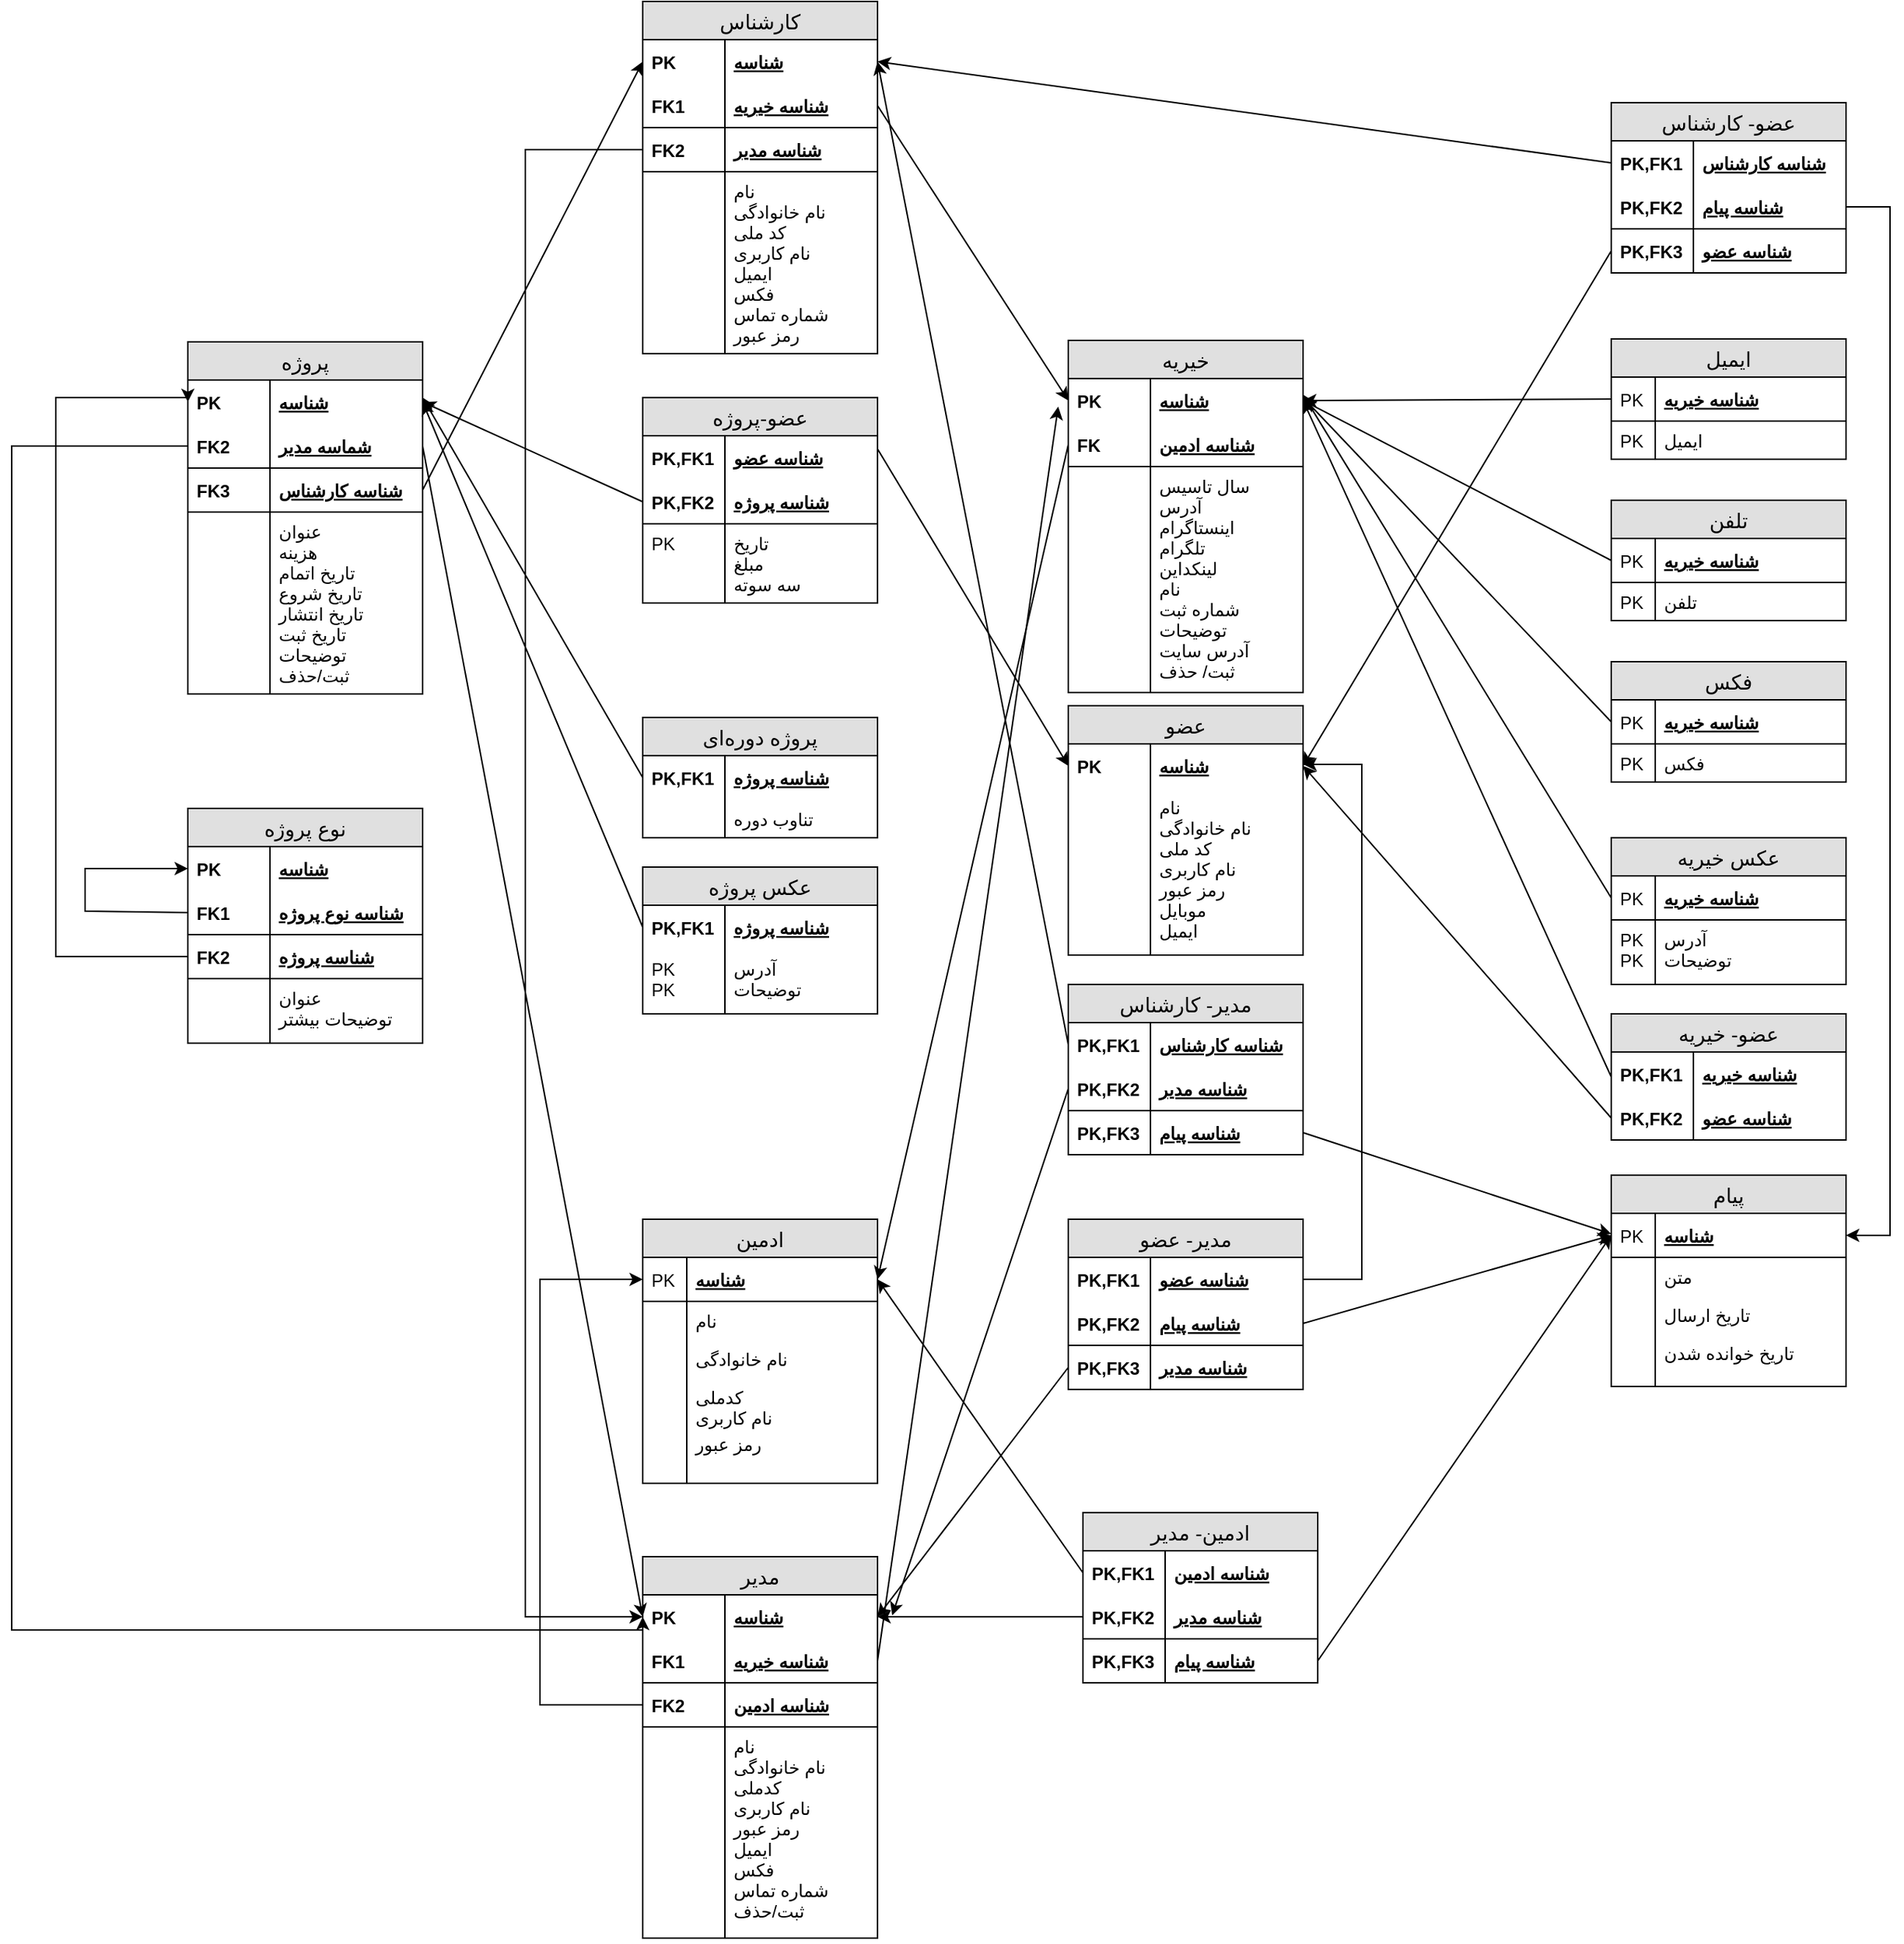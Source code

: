 <mxfile version="12.4.7" type="device"><diagram id="_sZYZhckh0M1YfxDsODy" name="Page-1"><mxGraphModel dx="2997" dy="2172" grid="1" gridSize="10" guides="1" tooltips="1" connect="1" arrows="1" fold="1" page="1" pageScale="1" pageWidth="827" pageHeight="1169" math="0" shadow="0"><root><mxCell id="0"/><mxCell id="1" parent="0"/><mxCell id="gFUfn-A4PkxW5qleOgew-22" value="خیریه" style="swimlane;fontStyle=0;childLayout=stackLayout;horizontal=1;startSize=26;fillColor=#e0e0e0;horizontalStack=0;resizeParent=1;resizeParentMax=0;resizeLast=0;collapsible=1;marginBottom=0;swimlaneFillColor=#ffffff;align=center;fontSize=14;" parent="1" vertex="1"><mxGeometry x="40" y="41" width="160" height="240" as="geometry"/></mxCell><mxCell id="gFUfn-A4PkxW5qleOgew-23" value="شناسه" style="shape=partialRectangle;top=0;left=0;right=0;bottom=0;align=left;verticalAlign=middle;fillColor=none;spacingLeft=60;spacingRight=4;overflow=hidden;rotatable=0;points=[[0,0.5],[1,0.5]];portConstraint=eastwest;dropTarget=0;fontStyle=5;fontSize=12;" parent="gFUfn-A4PkxW5qleOgew-22" vertex="1"><mxGeometry y="26" width="160" height="30" as="geometry"/></mxCell><mxCell id="gFUfn-A4PkxW5qleOgew-24" value="PK" style="shape=partialRectangle;fontStyle=1;top=0;left=0;bottom=0;fillColor=none;align=left;verticalAlign=middle;spacingLeft=4;spacingRight=4;overflow=hidden;rotatable=0;points=[];portConstraint=eastwest;part=1;fontSize=12;" parent="gFUfn-A4PkxW5qleOgew-23" vertex="1" connectable="0"><mxGeometry width="56" height="30" as="geometry"/></mxCell><mxCell id="gFUfn-A4PkxW5qleOgew-25" value="شناسه ادمین" style="shape=partialRectangle;top=0;left=0;right=0;bottom=1;align=left;verticalAlign=middle;fillColor=none;spacingLeft=60;spacingRight=4;overflow=hidden;rotatable=0;points=[[0,0.5],[1,0.5]];portConstraint=eastwest;dropTarget=0;fontStyle=5;fontSize=12;" parent="gFUfn-A4PkxW5qleOgew-22" vertex="1"><mxGeometry y="56" width="160" height="30" as="geometry"/></mxCell><mxCell id="gFUfn-A4PkxW5qleOgew-26" value="FK" style="shape=partialRectangle;fontStyle=1;top=0;left=0;bottom=0;fillColor=none;align=left;verticalAlign=middle;spacingLeft=4;spacingRight=4;overflow=hidden;rotatable=0;points=[];portConstraint=eastwest;part=1;fontSize=12;" parent="gFUfn-A4PkxW5qleOgew-25" vertex="1" connectable="0"><mxGeometry width="56" height="30" as="geometry"/></mxCell><mxCell id="gFUfn-A4PkxW5qleOgew-27" value="سال تاسیس&#10;آدرس&#10;اینستاگرام&#10;تلگرام&#10;لینکداین&#10;نام&#10;شماره ثبت&#10;توضیحات&#10;آدرس سایت&#10;ثبت/ حذف" style="shape=partialRectangle;top=0;left=0;right=0;bottom=0;align=left;verticalAlign=top;fillColor=none;spacingLeft=60;spacingRight=4;overflow=hidden;rotatable=0;points=[[0,0.5],[1,0.5]];portConstraint=eastwest;dropTarget=0;fontSize=12;" parent="gFUfn-A4PkxW5qleOgew-22" vertex="1"><mxGeometry y="86" width="160" height="154" as="geometry"/></mxCell><mxCell id="gFUfn-A4PkxW5qleOgew-28" value="" style="shape=partialRectangle;top=0;left=0;bottom=0;fillColor=none;align=left;verticalAlign=top;spacingLeft=4;spacingRight=4;overflow=hidden;rotatable=0;points=[];portConstraint=eastwest;part=1;fontSize=12;" parent="gFUfn-A4PkxW5qleOgew-27" vertex="1" connectable="0"><mxGeometry width="56" height="154" as="geometry"/></mxCell><mxCell id="gFUfn-A4PkxW5qleOgew-56" value="ایمیل" style="swimlane;fontStyle=0;childLayout=stackLayout;horizontal=1;startSize=26;fillColor=#e0e0e0;horizontalStack=0;resizeParent=1;resizeParentMax=0;resizeLast=0;collapsible=1;marginBottom=0;swimlaneFillColor=#ffffff;align=center;fontSize=14;" parent="1" vertex="1"><mxGeometry x="410" y="40" width="160" height="82" as="geometry"/></mxCell><mxCell id="gFUfn-A4PkxW5qleOgew-57" value="شناسه خیریه" style="shape=partialRectangle;top=0;left=0;right=0;bottom=1;align=left;verticalAlign=middle;fillColor=none;spacingLeft=34;spacingRight=4;overflow=hidden;rotatable=0;points=[[0,0.5],[1,0.5]];portConstraint=eastwest;dropTarget=0;fontStyle=5;fontSize=12;" parent="gFUfn-A4PkxW5qleOgew-56" vertex="1"><mxGeometry y="26" width="160" height="30" as="geometry"/></mxCell><mxCell id="gFUfn-A4PkxW5qleOgew-58" value="PK" style="shape=partialRectangle;top=0;left=0;bottom=0;fillColor=none;align=left;verticalAlign=middle;spacingLeft=4;spacingRight=4;overflow=hidden;rotatable=0;points=[];portConstraint=eastwest;part=1;fontSize=12;" parent="gFUfn-A4PkxW5qleOgew-57" vertex="1" connectable="0"><mxGeometry width="30" height="30" as="geometry"/></mxCell><mxCell id="gFUfn-A4PkxW5qleOgew-59" value="ایمیل" style="shape=partialRectangle;top=0;left=0;right=0;bottom=0;align=left;verticalAlign=top;fillColor=none;spacingLeft=34;spacingRight=4;overflow=hidden;rotatable=0;points=[[0,0.5],[1,0.5]];portConstraint=eastwest;dropTarget=0;fontSize=12;" parent="gFUfn-A4PkxW5qleOgew-56" vertex="1"><mxGeometry y="56" width="160" height="26" as="geometry"/></mxCell><mxCell id="gFUfn-A4PkxW5qleOgew-60" value="PK" style="shape=partialRectangle;top=0;left=0;bottom=0;fillColor=none;align=left;verticalAlign=top;spacingLeft=4;spacingRight=4;overflow=hidden;rotatable=0;points=[];portConstraint=eastwest;part=1;fontSize=12;" parent="gFUfn-A4PkxW5qleOgew-59" vertex="1" connectable="0"><mxGeometry width="30" height="26" as="geometry"/></mxCell><mxCell id="gFUfn-A4PkxW5qleOgew-61" style="edgeStyle=none;rounded=0;orthogonalLoop=1;jettySize=auto;html=1;exitX=0;exitY=0.5;exitDx=0;exitDy=0;entryX=1;entryY=0.5;entryDx=0;entryDy=0;" parent="1" source="gFUfn-A4PkxW5qleOgew-57" target="gFUfn-A4PkxW5qleOgew-23" edge="1"><mxGeometry relative="1" as="geometry"/></mxCell><mxCell id="gFUfn-A4PkxW5qleOgew-62" value="تلفن" style="swimlane;fontStyle=0;childLayout=stackLayout;horizontal=1;startSize=26;fillColor=#e0e0e0;horizontalStack=0;resizeParent=1;resizeParentMax=0;resizeLast=0;collapsible=1;marginBottom=0;swimlaneFillColor=#ffffff;align=center;fontSize=14;" parent="1" vertex="1"><mxGeometry x="410" y="150" width="160" height="82" as="geometry"/></mxCell><mxCell id="gFUfn-A4PkxW5qleOgew-63" value="شناسه خیریه" style="shape=partialRectangle;top=0;left=0;right=0;bottom=1;align=left;verticalAlign=middle;fillColor=none;spacingLeft=34;spacingRight=4;overflow=hidden;rotatable=0;points=[[0,0.5],[1,0.5]];portConstraint=eastwest;dropTarget=0;fontStyle=5;fontSize=12;" parent="gFUfn-A4PkxW5qleOgew-62" vertex="1"><mxGeometry y="26" width="160" height="30" as="geometry"/></mxCell><mxCell id="gFUfn-A4PkxW5qleOgew-64" value="PK" style="shape=partialRectangle;top=0;left=0;bottom=0;fillColor=none;align=left;verticalAlign=middle;spacingLeft=4;spacingRight=4;overflow=hidden;rotatable=0;points=[];portConstraint=eastwest;part=1;fontSize=12;" parent="gFUfn-A4PkxW5qleOgew-63" vertex="1" connectable="0"><mxGeometry width="30" height="30" as="geometry"/></mxCell><mxCell id="gFUfn-A4PkxW5qleOgew-65" value="تلفن" style="shape=partialRectangle;top=0;left=0;right=0;bottom=0;align=left;verticalAlign=top;fillColor=none;spacingLeft=34;spacingRight=4;overflow=hidden;rotatable=0;points=[[0,0.5],[1,0.5]];portConstraint=eastwest;dropTarget=0;fontSize=12;" parent="gFUfn-A4PkxW5qleOgew-62" vertex="1"><mxGeometry y="56" width="160" height="26" as="geometry"/></mxCell><mxCell id="gFUfn-A4PkxW5qleOgew-66" value="PK" style="shape=partialRectangle;top=0;left=0;bottom=0;fillColor=none;align=left;verticalAlign=top;spacingLeft=4;spacingRight=4;overflow=hidden;rotatable=0;points=[];portConstraint=eastwest;part=1;fontSize=12;" parent="gFUfn-A4PkxW5qleOgew-65" vertex="1" connectable="0"><mxGeometry width="30" height="26" as="geometry"/></mxCell><mxCell id="gFUfn-A4PkxW5qleOgew-67" value="فکس" style="swimlane;fontStyle=0;childLayout=stackLayout;horizontal=1;startSize=26;fillColor=#e0e0e0;horizontalStack=0;resizeParent=1;resizeParentMax=0;resizeLast=0;collapsible=1;marginBottom=0;swimlaneFillColor=#ffffff;align=center;fontSize=14;" parent="1" vertex="1"><mxGeometry x="410" y="260" width="160" height="82" as="geometry"/></mxCell><mxCell id="gFUfn-A4PkxW5qleOgew-68" value="شناسه خیریه" style="shape=partialRectangle;top=0;left=0;right=0;bottom=1;align=left;verticalAlign=middle;fillColor=none;spacingLeft=34;spacingRight=4;overflow=hidden;rotatable=0;points=[[0,0.5],[1,0.5]];portConstraint=eastwest;dropTarget=0;fontStyle=5;fontSize=12;" parent="gFUfn-A4PkxW5qleOgew-67" vertex="1"><mxGeometry y="26" width="160" height="30" as="geometry"/></mxCell><mxCell id="gFUfn-A4PkxW5qleOgew-69" value="PK" style="shape=partialRectangle;top=0;left=0;bottom=0;fillColor=none;align=left;verticalAlign=middle;spacingLeft=4;spacingRight=4;overflow=hidden;rotatable=0;points=[];portConstraint=eastwest;part=1;fontSize=12;" parent="gFUfn-A4PkxW5qleOgew-68" vertex="1" connectable="0"><mxGeometry width="30" height="30" as="geometry"/></mxCell><mxCell id="gFUfn-A4PkxW5qleOgew-70" value="فکس" style="shape=partialRectangle;top=0;left=0;right=0;bottom=0;align=left;verticalAlign=top;fillColor=none;spacingLeft=34;spacingRight=4;overflow=hidden;rotatable=0;points=[[0,0.5],[1,0.5]];portConstraint=eastwest;dropTarget=0;fontSize=12;" parent="gFUfn-A4PkxW5qleOgew-67" vertex="1"><mxGeometry y="56" width="160" height="26" as="geometry"/></mxCell><mxCell id="gFUfn-A4PkxW5qleOgew-71" value="PK" style="shape=partialRectangle;top=0;left=0;bottom=0;fillColor=none;align=left;verticalAlign=top;spacingLeft=4;spacingRight=4;overflow=hidden;rotatable=0;points=[];portConstraint=eastwest;part=1;fontSize=12;" parent="gFUfn-A4PkxW5qleOgew-70" vertex="1" connectable="0"><mxGeometry width="30" height="26" as="geometry"/></mxCell><mxCell id="gFUfn-A4PkxW5qleOgew-72" value="عکس خیریه" style="swimlane;fontStyle=0;childLayout=stackLayout;horizontal=1;startSize=26;fillColor=#e0e0e0;horizontalStack=0;resizeParent=1;resizeParentMax=0;resizeLast=0;collapsible=1;marginBottom=0;swimlaneFillColor=#ffffff;align=center;fontSize=14;" parent="1" vertex="1"><mxGeometry x="410" y="380" width="160" height="100" as="geometry"/></mxCell><mxCell id="gFUfn-A4PkxW5qleOgew-73" value="شناسه خیریه" style="shape=partialRectangle;top=0;left=0;right=0;bottom=1;align=left;verticalAlign=middle;fillColor=none;spacingLeft=34;spacingRight=4;overflow=hidden;rotatable=0;points=[[0,0.5],[1,0.5]];portConstraint=eastwest;dropTarget=0;fontStyle=5;fontSize=12;" parent="gFUfn-A4PkxW5qleOgew-72" vertex="1"><mxGeometry y="26" width="160" height="30" as="geometry"/></mxCell><mxCell id="gFUfn-A4PkxW5qleOgew-74" value="PK " style="shape=partialRectangle;top=0;left=0;bottom=0;fillColor=none;align=left;verticalAlign=middle;spacingLeft=4;spacingRight=4;overflow=hidden;rotatable=0;points=[];portConstraint=eastwest;part=1;fontSize=12;" parent="gFUfn-A4PkxW5qleOgew-73" vertex="1" connectable="0"><mxGeometry width="30" height="30" as="geometry"/></mxCell><mxCell id="gFUfn-A4PkxW5qleOgew-75" value="آدرس&#10;توضیحات" style="shape=partialRectangle;top=0;left=0;right=0;bottom=0;align=left;verticalAlign=top;fillColor=none;spacingLeft=34;spacingRight=4;overflow=hidden;rotatable=0;points=[[0,0.5],[1,0.5]];portConstraint=eastwest;dropTarget=0;fontSize=12;" parent="gFUfn-A4PkxW5qleOgew-72" vertex="1"><mxGeometry y="56" width="160" height="44" as="geometry"/></mxCell><mxCell id="gFUfn-A4PkxW5qleOgew-76" value="PK&#10;PK" style="shape=partialRectangle;top=0;left=0;bottom=0;fillColor=none;align=left;verticalAlign=top;spacingLeft=4;spacingRight=4;overflow=hidden;rotatable=0;points=[];portConstraint=eastwest;part=1;fontSize=12;" parent="gFUfn-A4PkxW5qleOgew-75" vertex="1" connectable="0"><mxGeometry width="30" height="44" as="geometry"/></mxCell><mxCell id="gFUfn-A4PkxW5qleOgew-77" style="edgeStyle=none;rounded=0;orthogonalLoop=1;jettySize=auto;html=1;exitX=0;exitY=0.5;exitDx=0;exitDy=0;entryX=1;entryY=0.5;entryDx=0;entryDy=0;" parent="1" source="gFUfn-A4PkxW5qleOgew-63" target="gFUfn-A4PkxW5qleOgew-23" edge="1"><mxGeometry relative="1" as="geometry"/></mxCell><mxCell id="gFUfn-A4PkxW5qleOgew-78" style="edgeStyle=none;rounded=0;orthogonalLoop=1;jettySize=auto;html=1;exitX=0;exitY=0.5;exitDx=0;exitDy=0;" parent="1" source="gFUfn-A4PkxW5qleOgew-68" edge="1"><mxGeometry relative="1" as="geometry"><mxPoint x="200" y="80" as="targetPoint"/></mxGeometry></mxCell><mxCell id="gFUfn-A4PkxW5qleOgew-79" style="edgeStyle=none;rounded=0;orthogonalLoop=1;jettySize=auto;html=1;exitX=0;exitY=0.5;exitDx=0;exitDy=0;" parent="1" source="gFUfn-A4PkxW5qleOgew-73" edge="1"><mxGeometry relative="1" as="geometry"><mxPoint x="200" y="78" as="targetPoint"/></mxGeometry></mxCell><mxCell id="gFUfn-A4PkxW5qleOgew-107" style="edgeStyle=none;rounded=0;orthogonalLoop=1;jettySize=auto;html=1;exitX=0;exitY=0.5;exitDx=0;exitDy=0;entryX=1;entryY=0.5;entryDx=0;entryDy=0;" parent="1" source="gFUfn-A4PkxW5qleOgew-80" target="gFUfn-A4PkxW5qleOgew-23" edge="1"><mxGeometry relative="1" as="geometry"/></mxCell><mxCell id="gFUfn-A4PkxW5qleOgew-80" value="عضو- خیریه" style="swimlane;fontStyle=0;childLayout=stackLayout;horizontal=1;startSize=26;fillColor=#e0e0e0;horizontalStack=0;resizeParent=1;resizeParentMax=0;resizeLast=0;collapsible=1;marginBottom=0;swimlaneFillColor=#ffffff;align=center;fontSize=14;" parent="1" vertex="1"><mxGeometry x="410" y="500" width="160" height="86" as="geometry"/></mxCell><mxCell id="gFUfn-A4PkxW5qleOgew-81" value="شناسه خیریه" style="shape=partialRectangle;top=0;left=0;right=0;bottom=0;align=left;verticalAlign=middle;fillColor=none;spacingLeft=60;spacingRight=4;overflow=hidden;rotatable=0;points=[[0,0.5],[1,0.5]];portConstraint=eastwest;dropTarget=0;fontStyle=5;fontSize=12;" parent="gFUfn-A4PkxW5qleOgew-80" vertex="1"><mxGeometry y="26" width="160" height="30" as="geometry"/></mxCell><mxCell id="gFUfn-A4PkxW5qleOgew-82" value="PK,FK1" style="shape=partialRectangle;fontStyle=1;top=0;left=0;bottom=0;fillColor=none;align=left;verticalAlign=middle;spacingLeft=4;spacingRight=4;overflow=hidden;rotatable=0;points=[];portConstraint=eastwest;part=1;fontSize=12;" parent="gFUfn-A4PkxW5qleOgew-81" vertex="1" connectable="0"><mxGeometry width="56" height="30" as="geometry"/></mxCell><mxCell id="gFUfn-A4PkxW5qleOgew-83" value="شناسه عضو" style="shape=partialRectangle;top=0;left=0;right=0;bottom=1;align=left;verticalAlign=middle;fillColor=none;spacingLeft=60;spacingRight=4;overflow=hidden;rotatable=0;points=[[0,0.5],[1,0.5]];portConstraint=eastwest;dropTarget=0;fontStyle=5;fontSize=12;" parent="gFUfn-A4PkxW5qleOgew-80" vertex="1"><mxGeometry y="56" width="160" height="30" as="geometry"/></mxCell><mxCell id="gFUfn-A4PkxW5qleOgew-84" value="PK,FK2" style="shape=partialRectangle;fontStyle=1;top=0;left=0;bottom=0;fillColor=none;align=left;verticalAlign=middle;spacingLeft=4;spacingRight=4;overflow=hidden;rotatable=0;points=[];portConstraint=eastwest;part=1;fontSize=12;" parent="gFUfn-A4PkxW5qleOgew-83" vertex="1" connectable="0"><mxGeometry width="56" height="30" as="geometry"/></mxCell><mxCell id="gFUfn-A4PkxW5qleOgew-87" value="عضو" style="swimlane;fontStyle=0;childLayout=stackLayout;horizontal=1;startSize=26;fillColor=#e0e0e0;horizontalStack=0;resizeParent=1;resizeParentMax=0;resizeLast=0;collapsible=1;marginBottom=0;swimlaneFillColor=#ffffff;align=center;fontSize=14;" parent="1" vertex="1"><mxGeometry x="40" y="290" width="160" height="170" as="geometry"/></mxCell><mxCell id="gFUfn-A4PkxW5qleOgew-88" value="شناسه" style="shape=partialRectangle;top=0;left=0;right=0;bottom=0;align=left;verticalAlign=middle;fillColor=none;spacingLeft=60;spacingRight=4;overflow=hidden;rotatable=0;points=[[0,0.5],[1,0.5]];portConstraint=eastwest;dropTarget=0;fontStyle=5;fontSize=12;" parent="gFUfn-A4PkxW5qleOgew-87" vertex="1"><mxGeometry y="26" width="160" height="30" as="geometry"/></mxCell><mxCell id="gFUfn-A4PkxW5qleOgew-89" value="PK" style="shape=partialRectangle;fontStyle=1;top=0;left=0;bottom=0;fillColor=none;align=left;verticalAlign=middle;spacingLeft=4;spacingRight=4;overflow=hidden;rotatable=0;points=[];portConstraint=eastwest;part=1;fontSize=12;" parent="gFUfn-A4PkxW5qleOgew-88" vertex="1" connectable="0"><mxGeometry width="56" height="30" as="geometry"/></mxCell><mxCell id="gFUfn-A4PkxW5qleOgew-92" value="نام&#10;نام خانوادگی&#10;کد ملی&#10;نام کاربری&#10;رمز عبور&#10;موبایل&#10;ایمیل" style="shape=partialRectangle;top=0;left=0;right=0;bottom=0;align=left;verticalAlign=top;fillColor=none;spacingLeft=60;spacingRight=4;overflow=hidden;rotatable=0;points=[[0,0.5],[1,0.5]];portConstraint=eastwest;dropTarget=0;fontSize=12;" parent="gFUfn-A4PkxW5qleOgew-87" vertex="1"><mxGeometry y="56" width="160" height="114" as="geometry"/></mxCell><mxCell id="gFUfn-A4PkxW5qleOgew-93" value="" style="shape=partialRectangle;top=0;left=0;bottom=0;fillColor=none;align=left;verticalAlign=top;spacingLeft=4;spacingRight=4;overflow=hidden;rotatable=0;points=[];portConstraint=eastwest;part=1;fontSize=12;" parent="gFUfn-A4PkxW5qleOgew-92" vertex="1" connectable="0"><mxGeometry width="56" height="114" as="geometry"/></mxCell><mxCell id="gFUfn-A4PkxW5qleOgew-106" style="edgeStyle=none;rounded=0;orthogonalLoop=1;jettySize=auto;html=1;exitX=0;exitY=0.5;exitDx=0;exitDy=0;entryX=1;entryY=0.5;entryDx=0;entryDy=0;" parent="1" source="gFUfn-A4PkxW5qleOgew-83" target="gFUfn-A4PkxW5qleOgew-88" edge="1"><mxGeometry relative="1" as="geometry"/></mxCell><mxCell id="gFUfn-A4PkxW5qleOgew-115" style="edgeStyle=none;rounded=0;orthogonalLoop=1;jettySize=auto;html=1;exitX=1;exitY=0.25;exitDx=0;exitDy=0;entryX=0;entryY=0.5;entryDx=0;entryDy=0;" parent="1" source="gFUfn-A4PkxW5qleOgew-108" target="gFUfn-A4PkxW5qleOgew-88" edge="1"><mxGeometry relative="1" as="geometry"/></mxCell><mxCell id="gFUfn-A4PkxW5qleOgew-108" value="عضو-پروژه" style="swimlane;fontStyle=0;childLayout=stackLayout;horizontal=1;startSize=26;fillColor=#e0e0e0;horizontalStack=0;resizeParent=1;resizeParentMax=0;resizeLast=0;collapsible=1;marginBottom=0;swimlaneFillColor=#ffffff;align=center;fontSize=14;" parent="1" vertex="1"><mxGeometry x="-250" y="80" width="160" height="140" as="geometry"/></mxCell><mxCell id="gFUfn-A4PkxW5qleOgew-109" value="شناسه عضو" style="shape=partialRectangle;top=0;left=0;right=0;bottom=0;align=left;verticalAlign=middle;fillColor=none;spacingLeft=60;spacingRight=4;overflow=hidden;rotatable=0;points=[[0,0.5],[1,0.5]];portConstraint=eastwest;dropTarget=0;fontStyle=5;fontSize=12;" parent="gFUfn-A4PkxW5qleOgew-108" vertex="1"><mxGeometry y="26" width="160" height="30" as="geometry"/></mxCell><mxCell id="gFUfn-A4PkxW5qleOgew-110" value="PK,FK1" style="shape=partialRectangle;fontStyle=1;top=0;left=0;bottom=0;fillColor=none;align=left;verticalAlign=middle;spacingLeft=4;spacingRight=4;overflow=hidden;rotatable=0;points=[];portConstraint=eastwest;part=1;fontSize=12;" parent="gFUfn-A4PkxW5qleOgew-109" vertex="1" connectable="0"><mxGeometry width="56" height="30" as="geometry"/></mxCell><mxCell id="gFUfn-A4PkxW5qleOgew-111" value="شناسه پروژه" style="shape=partialRectangle;top=0;left=0;right=0;bottom=1;align=left;verticalAlign=middle;fillColor=none;spacingLeft=60;spacingRight=4;overflow=hidden;rotatable=0;points=[[0,0.5],[1,0.5]];portConstraint=eastwest;dropTarget=0;fontStyle=5;fontSize=12;" parent="gFUfn-A4PkxW5qleOgew-108" vertex="1"><mxGeometry y="56" width="160" height="30" as="geometry"/></mxCell><mxCell id="gFUfn-A4PkxW5qleOgew-112" value="PK,FK2" style="shape=partialRectangle;fontStyle=1;top=0;left=0;bottom=0;fillColor=none;align=left;verticalAlign=middle;spacingLeft=4;spacingRight=4;overflow=hidden;rotatable=0;points=[];portConstraint=eastwest;part=1;fontSize=12;" parent="gFUfn-A4PkxW5qleOgew-111" vertex="1" connectable="0"><mxGeometry width="56" height="30" as="geometry"/></mxCell><mxCell id="gFUfn-A4PkxW5qleOgew-113" value="تاریخ&#10;مبلغ&#10;سه سوته" style="shape=partialRectangle;top=0;left=0;right=0;bottom=0;align=left;verticalAlign=top;fillColor=none;spacingLeft=60;spacingRight=4;overflow=hidden;rotatable=0;points=[[0,0.5],[1,0.5]];portConstraint=eastwest;dropTarget=0;fontSize=12;" parent="gFUfn-A4PkxW5qleOgew-108" vertex="1"><mxGeometry y="86" width="160" height="54" as="geometry"/></mxCell><mxCell id="gFUfn-A4PkxW5qleOgew-114" value="PK" style="shape=partialRectangle;top=0;left=0;bottom=0;fillColor=none;align=left;verticalAlign=top;spacingLeft=4;spacingRight=4;overflow=hidden;rotatable=0;points=[];portConstraint=eastwest;part=1;fontSize=12;" parent="gFUfn-A4PkxW5qleOgew-113" vertex="1" connectable="0"><mxGeometry width="56" height="54" as="geometry"/></mxCell><mxCell id="gFUfn-A4PkxW5qleOgew-116" value="پروژه" style="swimlane;fontStyle=0;childLayout=stackLayout;horizontal=1;startSize=26;fillColor=#e0e0e0;horizontalStack=0;resizeParent=1;resizeParentMax=0;resizeLast=0;collapsible=1;marginBottom=0;swimlaneFillColor=#ffffff;align=center;fontSize=14;" parent="1" vertex="1"><mxGeometry x="-560" y="42" width="160" height="240" as="geometry"/></mxCell><mxCell id="gFUfn-A4PkxW5qleOgew-117" value="شناسه" style="shape=partialRectangle;top=0;left=0;right=0;bottom=0;align=left;verticalAlign=middle;fillColor=none;spacingLeft=60;spacingRight=4;overflow=hidden;rotatable=0;points=[[0,0.5],[1,0.5]];portConstraint=eastwest;dropTarget=0;fontStyle=5;fontSize=12;" parent="gFUfn-A4PkxW5qleOgew-116" vertex="1"><mxGeometry y="26" width="160" height="30" as="geometry"/></mxCell><mxCell id="gFUfn-A4PkxW5qleOgew-118" value="PK" style="shape=partialRectangle;fontStyle=1;top=0;left=0;bottom=0;fillColor=none;align=left;verticalAlign=middle;spacingLeft=4;spacingRight=4;overflow=hidden;rotatable=0;points=[];portConstraint=eastwest;part=1;fontSize=12;" parent="gFUfn-A4PkxW5qleOgew-117" vertex="1" connectable="0"><mxGeometry width="56" height="30" as="geometry"/></mxCell><mxCell id="gFUfn-A4PkxW5qleOgew-123" value="شماسه مدیر" style="shape=partialRectangle;top=0;left=0;right=0;bottom=1;align=left;verticalAlign=middle;fillColor=none;spacingLeft=60;spacingRight=4;overflow=hidden;rotatable=0;points=[[0,0.5],[1,0.5]];portConstraint=eastwest;dropTarget=0;fontStyle=5;fontSize=12;" parent="gFUfn-A4PkxW5qleOgew-116" vertex="1"><mxGeometry y="56" width="160" height="30" as="geometry"/></mxCell><mxCell id="gFUfn-A4PkxW5qleOgew-124" value="FK2" style="shape=partialRectangle;fontStyle=1;top=0;left=0;bottom=0;fillColor=none;align=left;verticalAlign=middle;spacingLeft=4;spacingRight=4;overflow=hidden;rotatable=0;points=[];portConstraint=eastwest;part=1;fontSize=12;" parent="gFUfn-A4PkxW5qleOgew-123" vertex="1" connectable="0"><mxGeometry width="56" height="30" as="geometry"/></mxCell><mxCell id="gFUfn-A4PkxW5qleOgew-125" value="شناسه کارشناس" style="shape=partialRectangle;top=0;left=0;right=0;bottom=1;align=left;verticalAlign=middle;fillColor=none;spacingLeft=60;spacingRight=4;overflow=hidden;rotatable=0;points=[[0,0.5],[1,0.5]];portConstraint=eastwest;dropTarget=0;fontStyle=5;fontSize=12;" parent="gFUfn-A4PkxW5qleOgew-116" vertex="1"><mxGeometry y="86" width="160" height="30" as="geometry"/></mxCell><mxCell id="gFUfn-A4PkxW5qleOgew-126" value="FK3" style="shape=partialRectangle;fontStyle=1;top=0;left=0;bottom=0;fillColor=none;align=left;verticalAlign=middle;spacingLeft=4;spacingRight=4;overflow=hidden;rotatable=0;points=[];portConstraint=eastwest;part=1;fontSize=12;" parent="gFUfn-A4PkxW5qleOgew-125" vertex="1" connectable="0"><mxGeometry width="56" height="30" as="geometry"/></mxCell><mxCell id="gFUfn-A4PkxW5qleOgew-121" value="عنوان&#10;هزینه&#10;تاریخ اتمام&#10;تاریخ شروع&#10;تاریخ انتشار&#10;تاریخ ثبت&#10;توضیحات&#10;ثبت/حذف" style="shape=partialRectangle;top=0;left=0;right=0;bottom=0;align=left;verticalAlign=top;fillColor=none;spacingLeft=60;spacingRight=4;overflow=hidden;rotatable=0;points=[[0,0.5],[1,0.5]];portConstraint=eastwest;dropTarget=0;fontSize=12;" parent="gFUfn-A4PkxW5qleOgew-116" vertex="1"><mxGeometry y="116" width="160" height="124" as="geometry"/></mxCell><mxCell id="gFUfn-A4PkxW5qleOgew-122" value="" style="shape=partialRectangle;top=0;left=0;bottom=0;fillColor=none;align=left;verticalAlign=top;spacingLeft=4;spacingRight=4;overflow=hidden;rotatable=0;points=[];portConstraint=eastwest;part=1;fontSize=12;" parent="gFUfn-A4PkxW5qleOgew-121" vertex="1" connectable="0"><mxGeometry width="56" height="124" as="geometry"/></mxCell><mxCell id="gFUfn-A4PkxW5qleOgew-127" style="edgeStyle=none;rounded=0;orthogonalLoop=1;jettySize=auto;html=1;exitX=0;exitY=0.5;exitDx=0;exitDy=0;entryX=1;entryY=0.5;entryDx=0;entryDy=0;" parent="1" source="gFUfn-A4PkxW5qleOgew-111" target="gFUfn-A4PkxW5qleOgew-117" edge="1"><mxGeometry relative="1" as="geometry"/></mxCell><mxCell id="gFUfn-A4PkxW5qleOgew-147" value="پروژه دوره‌ای" style="swimlane;fontStyle=0;childLayout=stackLayout;horizontal=1;startSize=26;fillColor=#e0e0e0;horizontalStack=0;resizeParent=1;resizeParentMax=0;resizeLast=0;collapsible=1;marginBottom=0;swimlaneFillColor=#ffffff;align=center;fontSize=14;" parent="1" vertex="1"><mxGeometry x="-250" y="298" width="160" height="82" as="geometry"/></mxCell><mxCell id="gFUfn-A4PkxW5qleOgew-148" value="شناسه پروژه" style="shape=partialRectangle;top=0;left=0;right=0;bottom=0;align=left;verticalAlign=middle;fillColor=none;spacingLeft=60;spacingRight=4;overflow=hidden;rotatable=0;points=[[0,0.5],[1,0.5]];portConstraint=eastwest;dropTarget=0;fontStyle=5;fontSize=12;" parent="gFUfn-A4PkxW5qleOgew-147" vertex="1"><mxGeometry y="26" width="160" height="30" as="geometry"/></mxCell><mxCell id="gFUfn-A4PkxW5qleOgew-149" value="PK,FK1" style="shape=partialRectangle;fontStyle=1;top=0;left=0;bottom=0;fillColor=none;align=left;verticalAlign=middle;spacingLeft=4;spacingRight=4;overflow=hidden;rotatable=0;points=[];portConstraint=eastwest;part=1;fontSize=12;" parent="gFUfn-A4PkxW5qleOgew-148" vertex="1" connectable="0"><mxGeometry width="56" height="30" as="geometry"/></mxCell><mxCell id="gFUfn-A4PkxW5qleOgew-150" value="تناوب دوره" style="shape=partialRectangle;top=0;left=0;right=0;bottom=0;align=left;verticalAlign=top;fillColor=none;spacingLeft=60;spacingRight=4;overflow=hidden;rotatable=0;points=[[0,0.5],[1,0.5]];portConstraint=eastwest;dropTarget=0;fontSize=12;" parent="gFUfn-A4PkxW5qleOgew-147" vertex="1"><mxGeometry y="56" width="160" height="26" as="geometry"/></mxCell><mxCell id="gFUfn-A4PkxW5qleOgew-151" value="" style="shape=partialRectangle;top=0;left=0;bottom=0;fillColor=none;align=left;verticalAlign=top;spacingLeft=4;spacingRight=4;overflow=hidden;rotatable=0;points=[];portConstraint=eastwest;part=1;fontSize=12;" parent="gFUfn-A4PkxW5qleOgew-150" vertex="1" connectable="0"><mxGeometry width="56" height="26" as="geometry"/></mxCell><mxCell id="gFUfn-A4PkxW5qleOgew-153" style="edgeStyle=none;rounded=0;orthogonalLoop=1;jettySize=auto;html=1;exitX=0;exitY=0.5;exitDx=0;exitDy=0;" parent="1" source="gFUfn-A4PkxW5qleOgew-148" edge="1"><mxGeometry relative="1" as="geometry"><mxPoint x="-400" y="80" as="targetPoint"/></mxGeometry></mxCell><mxCell id="gFUfn-A4PkxW5qleOgew-154" value="عکس پروژه" style="swimlane;fontStyle=0;childLayout=stackLayout;horizontal=1;startSize=26;fillColor=#e0e0e0;horizontalStack=0;resizeParent=1;resizeParentMax=0;resizeLast=0;collapsible=1;marginBottom=0;swimlaneFillColor=#ffffff;align=center;fontSize=14;" parent="1" vertex="1"><mxGeometry x="-250" y="400" width="160" height="100" as="geometry"/></mxCell><mxCell id="gFUfn-A4PkxW5qleOgew-155" value="شناسه پروژه" style="shape=partialRectangle;top=0;left=0;right=0;bottom=0;align=left;verticalAlign=middle;fillColor=none;spacingLeft=60;spacingRight=4;overflow=hidden;rotatable=0;points=[[0,0.5],[1,0.5]];portConstraint=eastwest;dropTarget=0;fontStyle=5;fontSize=12;" parent="gFUfn-A4PkxW5qleOgew-154" vertex="1"><mxGeometry y="26" width="160" height="30" as="geometry"/></mxCell><mxCell id="gFUfn-A4PkxW5qleOgew-156" value="PK,FK1" style="shape=partialRectangle;fontStyle=1;top=0;left=0;bottom=0;fillColor=none;align=left;verticalAlign=middle;spacingLeft=4;spacingRight=4;overflow=hidden;rotatable=0;points=[];portConstraint=eastwest;part=1;fontSize=12;" parent="gFUfn-A4PkxW5qleOgew-155" vertex="1" connectable="0"><mxGeometry width="56" height="30" as="geometry"/></mxCell><mxCell id="gFUfn-A4PkxW5qleOgew-157" value="آدرس&#10;توضیحات" style="shape=partialRectangle;top=0;left=0;right=0;bottom=0;align=left;verticalAlign=top;fillColor=none;spacingLeft=60;spacingRight=4;overflow=hidden;rotatable=0;points=[[0,0.5],[1,0.5]];portConstraint=eastwest;dropTarget=0;fontSize=12;" parent="gFUfn-A4PkxW5qleOgew-154" vertex="1"><mxGeometry y="56" width="160" height="44" as="geometry"/></mxCell><mxCell id="gFUfn-A4PkxW5qleOgew-158" value="PK&#10;PK" style="shape=partialRectangle;top=0;left=0;bottom=0;fillColor=none;align=left;verticalAlign=top;spacingLeft=4;spacingRight=4;overflow=hidden;rotatable=0;points=[];portConstraint=eastwest;part=1;fontSize=12;" parent="gFUfn-A4PkxW5qleOgew-157" vertex="1" connectable="0"><mxGeometry width="56" height="44" as="geometry"/></mxCell><mxCell id="gFUfn-A4PkxW5qleOgew-159" style="edgeStyle=none;rounded=0;orthogonalLoop=1;jettySize=auto;html=1;exitX=0;exitY=0.5;exitDx=0;exitDy=0;entryX=1;entryY=0.5;entryDx=0;entryDy=0;" parent="1" source="gFUfn-A4PkxW5qleOgew-155" target="gFUfn-A4PkxW5qleOgew-117" edge="1"><mxGeometry relative="1" as="geometry"/></mxCell><mxCell id="gFUfn-A4PkxW5qleOgew-167" value="نوع پروژه" style="swimlane;fontStyle=0;childLayout=stackLayout;horizontal=1;startSize=26;fillColor=#e0e0e0;horizontalStack=0;resizeParent=1;resizeParentMax=0;resizeLast=0;collapsible=1;marginBottom=0;swimlaneFillColor=#ffffff;align=center;fontSize=14;" parent="1" vertex="1"><mxGeometry x="-560" y="360" width="160" height="160" as="geometry"/></mxCell><mxCell id="gFUfn-A4PkxW5qleOgew-168" value="شناسه" style="shape=partialRectangle;top=0;left=0;right=0;bottom=0;align=left;verticalAlign=middle;fillColor=none;spacingLeft=60;spacingRight=4;overflow=hidden;rotatable=0;points=[[0,0.5],[1,0.5]];portConstraint=eastwest;dropTarget=0;fontStyle=5;fontSize=12;" parent="gFUfn-A4PkxW5qleOgew-167" vertex="1"><mxGeometry y="26" width="160" height="30" as="geometry"/></mxCell><mxCell id="gFUfn-A4PkxW5qleOgew-169" value="PK" style="shape=partialRectangle;fontStyle=1;top=0;left=0;bottom=0;fillColor=none;align=left;verticalAlign=middle;spacingLeft=4;spacingRight=4;overflow=hidden;rotatable=0;points=[];portConstraint=eastwest;part=1;fontSize=12;" parent="gFUfn-A4PkxW5qleOgew-168" vertex="1" connectable="0"><mxGeometry width="56" height="30" as="geometry"/></mxCell><mxCell id="gFUfn-A4PkxW5qleOgew-176" style="edgeStyle=none;rounded=0;orthogonalLoop=1;jettySize=auto;html=1;exitX=0;exitY=0.5;exitDx=0;exitDy=0;entryX=0;entryY=0.5;entryDx=0;entryDy=0;" parent="gFUfn-A4PkxW5qleOgew-167" source="gFUfn-A4PkxW5qleOgew-170" target="gFUfn-A4PkxW5qleOgew-168" edge="1"><mxGeometry relative="1" as="geometry"><Array as="points"><mxPoint x="-70" y="70"/><mxPoint x="-70" y="41"/></Array></mxGeometry></mxCell><mxCell id="gFUfn-A4PkxW5qleOgew-170" value="شناسه نوع پروژه" style="shape=partialRectangle;top=0;left=0;right=0;bottom=1;align=left;verticalAlign=middle;fillColor=none;spacingLeft=60;spacingRight=4;overflow=hidden;rotatable=0;points=[[0,0.5],[1,0.5]];portConstraint=eastwest;dropTarget=0;fontStyle=5;fontSize=12;" parent="gFUfn-A4PkxW5qleOgew-167" vertex="1"><mxGeometry y="56" width="160" height="30" as="geometry"/></mxCell><mxCell id="gFUfn-A4PkxW5qleOgew-171" value="FK1" style="shape=partialRectangle;fontStyle=1;top=0;left=0;bottom=0;fillColor=none;align=left;verticalAlign=middle;spacingLeft=4;spacingRight=4;overflow=hidden;rotatable=0;points=[];portConstraint=eastwest;part=1;fontSize=12;" parent="gFUfn-A4PkxW5qleOgew-170" vertex="1" connectable="0"><mxGeometry width="56" height="30" as="geometry"/></mxCell><mxCell id="e4ppYRdSNOqA-7mVUUpE-1" value="شناسه پروژه" style="shape=partialRectangle;top=0;left=0;right=0;bottom=1;align=left;verticalAlign=middle;fillColor=none;spacingLeft=60;spacingRight=4;overflow=hidden;rotatable=0;points=[[0,0.5],[1,0.5]];portConstraint=eastwest;dropTarget=0;fontStyle=5;fontSize=12;" vertex="1" parent="gFUfn-A4PkxW5qleOgew-167"><mxGeometry y="86" width="160" height="30" as="geometry"/></mxCell><mxCell id="e4ppYRdSNOqA-7mVUUpE-2" value="FK2" style="shape=partialRectangle;fontStyle=1;top=0;left=0;bottom=0;fillColor=none;align=left;verticalAlign=middle;spacingLeft=4;spacingRight=4;overflow=hidden;rotatable=0;points=[];portConstraint=eastwest;part=1;fontSize=12;" vertex="1" connectable="0" parent="e4ppYRdSNOqA-7mVUUpE-1"><mxGeometry width="56" height="30" as="geometry"/></mxCell><mxCell id="gFUfn-A4PkxW5qleOgew-172" value="عنوان&#10;توضیحات بیشتر" style="shape=partialRectangle;top=0;left=0;right=0;bottom=0;align=left;verticalAlign=top;fillColor=none;spacingLeft=60;spacingRight=4;overflow=hidden;rotatable=0;points=[[0,0.5],[1,0.5]];portConstraint=eastwest;dropTarget=0;fontSize=12;" parent="gFUfn-A4PkxW5qleOgew-167" vertex="1"><mxGeometry y="116" width="160" height="44" as="geometry"/></mxCell><mxCell id="gFUfn-A4PkxW5qleOgew-173" value="" style="shape=partialRectangle;top=0;left=0;bottom=0;fillColor=none;align=left;verticalAlign=top;spacingLeft=4;spacingRight=4;overflow=hidden;rotatable=0;points=[];portConstraint=eastwest;part=1;fontSize=12;" parent="gFUfn-A4PkxW5qleOgew-172" vertex="1" connectable="0"><mxGeometry width="56" height="44" as="geometry"/></mxCell><mxCell id="gFUfn-A4PkxW5qleOgew-177" value="ادمین" style="swimlane;fontStyle=0;childLayout=stackLayout;horizontal=1;startSize=26;fillColor=#e0e0e0;horizontalStack=0;resizeParent=1;resizeParentMax=0;resizeLast=0;collapsible=1;marginBottom=0;swimlaneFillColor=#ffffff;align=center;fontSize=14;" parent="1" vertex="1"><mxGeometry x="-250" y="640" width="160" height="180" as="geometry"/></mxCell><mxCell id="gFUfn-A4PkxW5qleOgew-178" value="شناسه" style="shape=partialRectangle;top=0;left=0;right=0;bottom=1;align=left;verticalAlign=middle;fillColor=none;spacingLeft=34;spacingRight=4;overflow=hidden;rotatable=0;points=[[0,0.5],[1,0.5]];portConstraint=eastwest;dropTarget=0;fontStyle=5;fontSize=12;" parent="gFUfn-A4PkxW5qleOgew-177" vertex="1"><mxGeometry y="26" width="160" height="30" as="geometry"/></mxCell><mxCell id="gFUfn-A4PkxW5qleOgew-179" value="PK" style="shape=partialRectangle;top=0;left=0;bottom=0;fillColor=none;align=left;verticalAlign=middle;spacingLeft=4;spacingRight=4;overflow=hidden;rotatable=0;points=[];portConstraint=eastwest;part=1;fontSize=12;" parent="gFUfn-A4PkxW5qleOgew-178" vertex="1" connectable="0"><mxGeometry width="30" height="30" as="geometry"/></mxCell><mxCell id="gFUfn-A4PkxW5qleOgew-180" value="نام&#10;" style="shape=partialRectangle;top=0;left=0;right=0;bottom=0;align=left;verticalAlign=top;fillColor=none;spacingLeft=34;spacingRight=4;overflow=hidden;rotatable=0;points=[[0,0.5],[1,0.5]];portConstraint=eastwest;dropTarget=0;fontSize=12;" parent="gFUfn-A4PkxW5qleOgew-177" vertex="1"><mxGeometry y="56" width="160" height="26" as="geometry"/></mxCell><mxCell id="gFUfn-A4PkxW5qleOgew-181" value="" style="shape=partialRectangle;top=0;left=0;bottom=0;fillColor=none;align=left;verticalAlign=top;spacingLeft=4;spacingRight=4;overflow=hidden;rotatable=0;points=[];portConstraint=eastwest;part=1;fontSize=12;" parent="gFUfn-A4PkxW5qleOgew-180" vertex="1" connectable="0"><mxGeometry width="30" height="26" as="geometry"/></mxCell><mxCell id="gFUfn-A4PkxW5qleOgew-182" value="نام خانوادگی&#10;" style="shape=partialRectangle;top=0;left=0;right=0;bottom=0;align=left;verticalAlign=top;fillColor=none;spacingLeft=34;spacingRight=4;overflow=hidden;rotatable=0;points=[[0,0.5],[1,0.5]];portConstraint=eastwest;dropTarget=0;fontSize=12;" parent="gFUfn-A4PkxW5qleOgew-177" vertex="1"><mxGeometry y="82" width="160" height="26" as="geometry"/></mxCell><mxCell id="gFUfn-A4PkxW5qleOgew-183" value="" style="shape=partialRectangle;top=0;left=0;bottom=0;fillColor=none;align=left;verticalAlign=top;spacingLeft=4;spacingRight=4;overflow=hidden;rotatable=0;points=[];portConstraint=eastwest;part=1;fontSize=12;" parent="gFUfn-A4PkxW5qleOgew-182" vertex="1" connectable="0"><mxGeometry width="30" height="26" as="geometry"/></mxCell><mxCell id="gFUfn-A4PkxW5qleOgew-184" value="کدملی&#10;نام کاربری&#10;رمز عبور&#10;ایمیل&#10;فکس&#10;شماره تماس" style="shape=partialRectangle;top=0;left=0;right=0;bottom=0;align=left;verticalAlign=top;fillColor=none;spacingLeft=34;spacingRight=4;overflow=hidden;rotatable=0;points=[[0,0.5],[1,0.5]];portConstraint=eastwest;dropTarget=0;fontSize=12;" parent="gFUfn-A4PkxW5qleOgew-177" vertex="1"><mxGeometry y="108" width="160" height="32" as="geometry"/></mxCell><mxCell id="gFUfn-A4PkxW5qleOgew-185" value="" style="shape=partialRectangle;top=0;left=0;bottom=0;fillColor=none;align=left;verticalAlign=top;spacingLeft=4;spacingRight=4;overflow=hidden;rotatable=0;points=[];portConstraint=eastwest;part=1;fontSize=12;" parent="gFUfn-A4PkxW5qleOgew-184" vertex="1" connectable="0"><mxGeometry width="30" height="32" as="geometry"/></mxCell><mxCell id="gFUfn-A4PkxW5qleOgew-186" value="رمز عبور" style="shape=partialRectangle;top=0;left=0;right=0;bottom=0;align=left;verticalAlign=top;fillColor=none;spacingLeft=34;spacingRight=4;overflow=hidden;rotatable=0;points=[[0,0.5],[1,0.5]];portConstraint=eastwest;dropTarget=0;fontSize=12;" parent="gFUfn-A4PkxW5qleOgew-177" vertex="1"><mxGeometry y="140" width="160" height="40" as="geometry"/></mxCell><mxCell id="gFUfn-A4PkxW5qleOgew-187" value="" style="shape=partialRectangle;top=0;left=0;bottom=0;fillColor=none;align=left;verticalAlign=top;spacingLeft=4;spacingRight=4;overflow=hidden;rotatable=0;points=[];portConstraint=eastwest;part=1;fontSize=12;" parent="gFUfn-A4PkxW5qleOgew-186" vertex="1" connectable="0"><mxGeometry width="30" height="40" as="geometry"/></mxCell><mxCell id="gFUfn-A4PkxW5qleOgew-188" style="edgeStyle=none;rounded=0;orthogonalLoop=1;jettySize=auto;html=1;exitX=0;exitY=0.5;exitDx=0;exitDy=0;entryX=1;entryY=0.5;entryDx=0;entryDy=0;" parent="1" source="gFUfn-A4PkxW5qleOgew-25" target="gFUfn-A4PkxW5qleOgew-178" edge="1"><mxGeometry relative="1" as="geometry"/></mxCell><mxCell id="gFUfn-A4PkxW5qleOgew-189" value="مدیر" style="swimlane;fontStyle=0;childLayout=stackLayout;horizontal=1;startSize=26;fillColor=#e0e0e0;horizontalStack=0;resizeParent=1;resizeParentMax=0;resizeLast=0;collapsible=1;marginBottom=0;swimlaneFillColor=#ffffff;align=center;fontSize=14;" parent="1" vertex="1"><mxGeometry x="-250" y="870" width="160" height="260" as="geometry"/></mxCell><mxCell id="gFUfn-A4PkxW5qleOgew-190" value="شناسه" style="shape=partialRectangle;top=0;left=0;right=0;bottom=0;align=left;verticalAlign=middle;fillColor=none;spacingLeft=60;spacingRight=4;overflow=hidden;rotatable=0;points=[[0,0.5],[1,0.5]];portConstraint=eastwest;dropTarget=0;fontStyle=5;fontSize=12;" parent="gFUfn-A4PkxW5qleOgew-189" vertex="1"><mxGeometry y="26" width="160" height="30" as="geometry"/></mxCell><mxCell id="gFUfn-A4PkxW5qleOgew-191" value="PK" style="shape=partialRectangle;fontStyle=1;top=0;left=0;bottom=0;fillColor=none;align=left;verticalAlign=middle;spacingLeft=4;spacingRight=4;overflow=hidden;rotatable=0;points=[];portConstraint=eastwest;part=1;fontSize=12;" parent="gFUfn-A4PkxW5qleOgew-190" vertex="1" connectable="0"><mxGeometry width="56" height="30" as="geometry"/></mxCell><mxCell id="gFUfn-A4PkxW5qleOgew-192" value="شناسه خیریه" style="shape=partialRectangle;top=0;left=0;right=0;bottom=1;align=left;verticalAlign=middle;fillColor=none;spacingLeft=60;spacingRight=4;overflow=hidden;rotatable=0;points=[[0,0.5],[1,0.5]];portConstraint=eastwest;dropTarget=0;fontStyle=5;fontSize=12;" parent="gFUfn-A4PkxW5qleOgew-189" vertex="1"><mxGeometry y="56" width="160" height="30" as="geometry"/></mxCell><mxCell id="gFUfn-A4PkxW5qleOgew-193" value="FK1" style="shape=partialRectangle;fontStyle=1;top=0;left=0;bottom=0;fillColor=none;align=left;verticalAlign=middle;spacingLeft=4;spacingRight=4;overflow=hidden;rotatable=0;points=[];portConstraint=eastwest;part=1;fontSize=12;" parent="gFUfn-A4PkxW5qleOgew-192" vertex="1" connectable="0"><mxGeometry width="56" height="30" as="geometry"/></mxCell><mxCell id="e4ppYRdSNOqA-7mVUUpE-4" value="شناسه ادمین" style="shape=partialRectangle;top=0;left=0;right=0;bottom=1;align=left;verticalAlign=middle;fillColor=none;spacingLeft=60;spacingRight=4;overflow=hidden;rotatable=0;points=[[0,0.5],[1,0.5]];portConstraint=eastwest;dropTarget=0;fontStyle=5;fontSize=12;" vertex="1" parent="gFUfn-A4PkxW5qleOgew-189"><mxGeometry y="86" width="160" height="30" as="geometry"/></mxCell><mxCell id="e4ppYRdSNOqA-7mVUUpE-5" value="FK2" style="shape=partialRectangle;fontStyle=1;top=0;left=0;bottom=0;fillColor=none;align=left;verticalAlign=middle;spacingLeft=4;spacingRight=4;overflow=hidden;rotatable=0;points=[];portConstraint=eastwest;part=1;fontSize=12;" vertex="1" connectable="0" parent="e4ppYRdSNOqA-7mVUUpE-4"><mxGeometry width="56" height="30" as="geometry"/></mxCell><mxCell id="gFUfn-A4PkxW5qleOgew-194" value="نام&#10;نام خانوادگی&#10;کدملی&#10;نام کاربری&#10;رمز عبور&#10;ایمیل&#10;فکس&#10;شماره تماس&#10;ثبت/حذف" style="shape=partialRectangle;top=0;left=0;right=0;bottom=0;align=left;verticalAlign=top;fillColor=none;spacingLeft=60;spacingRight=4;overflow=hidden;rotatable=0;points=[[0,0.5],[1,0.5]];portConstraint=eastwest;dropTarget=0;fontSize=12;" parent="gFUfn-A4PkxW5qleOgew-189" vertex="1"><mxGeometry y="116" width="160" height="144" as="geometry"/></mxCell><mxCell id="gFUfn-A4PkxW5qleOgew-195" value="" style="shape=partialRectangle;top=0;left=0;bottom=0;fillColor=none;align=left;verticalAlign=top;spacingLeft=4;spacingRight=4;overflow=hidden;rotatable=0;points=[];portConstraint=eastwest;part=1;fontSize=12;" parent="gFUfn-A4PkxW5qleOgew-194" vertex="1" connectable="0"><mxGeometry width="56" height="144" as="geometry"/></mxCell><mxCell id="gFUfn-A4PkxW5qleOgew-197" style="rounded=0;orthogonalLoop=1;jettySize=auto;html=1;exitX=1;exitY=0.5;exitDx=0;exitDy=0;entryX=0;entryY=0.5;entryDx=0;entryDy=0;" parent="1" source="gFUfn-A4PkxW5qleOgew-123" target="gFUfn-A4PkxW5qleOgew-190" edge="1"><mxGeometry relative="1" as="geometry"/></mxCell><mxCell id="gFUfn-A4PkxW5qleOgew-198" style="edgeStyle=none;rounded=0;orthogonalLoop=1;jettySize=auto;html=1;exitX=1;exitY=0.5;exitDx=0;exitDy=0;entryX=-0.043;entryY=0.637;entryDx=0;entryDy=0;entryPerimeter=0;" parent="1" source="gFUfn-A4PkxW5qleOgew-192" target="gFUfn-A4PkxW5qleOgew-23" edge="1"><mxGeometry relative="1" as="geometry"/></mxCell><mxCell id="gFUfn-A4PkxW5qleOgew-199" value="کارشناس" style="swimlane;fontStyle=0;childLayout=stackLayout;horizontal=1;startSize=26;fillColor=#e0e0e0;horizontalStack=0;resizeParent=1;resizeParentMax=0;resizeLast=0;collapsible=1;marginBottom=0;swimlaneFillColor=#ffffff;align=center;fontSize=14;" parent="1" vertex="1"><mxGeometry x="-250" y="-190" width="160" height="240" as="geometry"/></mxCell><mxCell id="gFUfn-A4PkxW5qleOgew-200" value="شناسه" style="shape=partialRectangle;top=0;left=0;right=0;bottom=0;align=left;verticalAlign=middle;fillColor=none;spacingLeft=60;spacingRight=4;overflow=hidden;rotatable=0;points=[[0,0.5],[1,0.5]];portConstraint=eastwest;dropTarget=0;fontStyle=5;fontSize=12;" parent="gFUfn-A4PkxW5qleOgew-199" vertex="1"><mxGeometry y="26" width="160" height="30" as="geometry"/></mxCell><mxCell id="gFUfn-A4PkxW5qleOgew-201" value="PK" style="shape=partialRectangle;fontStyle=1;top=0;left=0;bottom=0;fillColor=none;align=left;verticalAlign=middle;spacingLeft=4;spacingRight=4;overflow=hidden;rotatable=0;points=[];portConstraint=eastwest;part=1;fontSize=12;" parent="gFUfn-A4PkxW5qleOgew-200" vertex="1" connectable="0"><mxGeometry width="56" height="30" as="geometry"/></mxCell><mxCell id="gFUfn-A4PkxW5qleOgew-202" value="شناسه خیریه" style="shape=partialRectangle;top=0;left=0;right=0;bottom=1;align=left;verticalAlign=middle;fillColor=none;spacingLeft=60;spacingRight=4;overflow=hidden;rotatable=0;points=[[0,0.5],[1,0.5]];portConstraint=eastwest;dropTarget=0;fontStyle=5;fontSize=12;" parent="gFUfn-A4PkxW5qleOgew-199" vertex="1"><mxGeometry y="56" width="160" height="30" as="geometry"/></mxCell><mxCell id="gFUfn-A4PkxW5qleOgew-203" value="FK1" style="shape=partialRectangle;fontStyle=1;top=0;left=0;bottom=0;fillColor=none;align=left;verticalAlign=middle;spacingLeft=4;spacingRight=4;overflow=hidden;rotatable=0;points=[];portConstraint=eastwest;part=1;fontSize=12;" parent="gFUfn-A4PkxW5qleOgew-202" vertex="1" connectable="0"><mxGeometry width="56" height="30" as="geometry"/></mxCell><mxCell id="e4ppYRdSNOqA-7mVUUpE-7" value="شناسه مدیر" style="shape=partialRectangle;top=0;left=0;right=0;bottom=1;align=left;verticalAlign=middle;fillColor=none;spacingLeft=60;spacingRight=4;overflow=hidden;rotatable=0;points=[[0,0.5],[1,0.5]];portConstraint=eastwest;dropTarget=0;fontStyle=5;fontSize=12;" vertex="1" parent="gFUfn-A4PkxW5qleOgew-199"><mxGeometry y="86" width="160" height="30" as="geometry"/></mxCell><mxCell id="e4ppYRdSNOqA-7mVUUpE-8" value="FK2" style="shape=partialRectangle;fontStyle=1;top=0;left=0;bottom=0;fillColor=none;align=left;verticalAlign=middle;spacingLeft=4;spacingRight=4;overflow=hidden;rotatable=0;points=[];portConstraint=eastwest;part=1;fontSize=12;" vertex="1" connectable="0" parent="e4ppYRdSNOqA-7mVUUpE-7"><mxGeometry width="56" height="30" as="geometry"/></mxCell><mxCell id="gFUfn-A4PkxW5qleOgew-204" value="نام&#10;نام خانوادگی&#10;کد ملی&#10;نام کاربری&#10;ایمیل&#10;فکس&#10;شماره تماس&#10;رمز عبور" style="shape=partialRectangle;top=0;left=0;right=0;bottom=0;align=left;verticalAlign=top;fillColor=none;spacingLeft=60;spacingRight=4;overflow=hidden;rotatable=0;points=[[0,0.5],[1,0.5]];portConstraint=eastwest;dropTarget=0;fontSize=12;" parent="gFUfn-A4PkxW5qleOgew-199" vertex="1"><mxGeometry y="116" width="160" height="124" as="geometry"/></mxCell><mxCell id="gFUfn-A4PkxW5qleOgew-205" value="" style="shape=partialRectangle;top=0;left=0;bottom=0;fillColor=none;align=left;verticalAlign=top;spacingLeft=4;spacingRight=4;overflow=hidden;rotatable=0;points=[];portConstraint=eastwest;part=1;fontSize=12;" parent="gFUfn-A4PkxW5qleOgew-204" vertex="1" connectable="0"><mxGeometry width="56" height="124.0" as="geometry"/></mxCell><mxCell id="gFUfn-A4PkxW5qleOgew-206" style="edgeStyle=none;rounded=0;orthogonalLoop=1;jettySize=auto;html=1;exitX=1;exitY=0.5;exitDx=0;exitDy=0;entryX=0;entryY=0.5;entryDx=0;entryDy=0;" parent="1" source="gFUfn-A4PkxW5qleOgew-202" target="gFUfn-A4PkxW5qleOgew-23" edge="1"><mxGeometry relative="1" as="geometry"/></mxCell><mxCell id="gFUfn-A4PkxW5qleOgew-207" style="edgeStyle=none;rounded=0;orthogonalLoop=1;jettySize=auto;html=1;exitX=1;exitY=0.5;exitDx=0;exitDy=0;entryX=0;entryY=0.5;entryDx=0;entryDy=0;" parent="1" source="gFUfn-A4PkxW5qleOgew-125" target="gFUfn-A4PkxW5qleOgew-200" edge="1"><mxGeometry relative="1" as="geometry"><mxPoint x="-280" y="-400" as="targetPoint"/></mxGeometry></mxCell><mxCell id="gFUfn-A4PkxW5qleOgew-208" value="مدیر- کارشناس" style="swimlane;fontStyle=0;childLayout=stackLayout;horizontal=1;startSize=26;fillColor=#e0e0e0;horizontalStack=0;resizeParent=1;resizeParentMax=0;resizeLast=0;collapsible=1;marginBottom=0;swimlaneFillColor=#ffffff;align=center;fontSize=14;" parent="1" vertex="1"><mxGeometry x="40" y="480" width="160" height="116" as="geometry"/></mxCell><mxCell id="gFUfn-A4PkxW5qleOgew-209" value="شناسه کارشناس" style="shape=partialRectangle;top=0;left=0;right=0;bottom=0;align=left;verticalAlign=middle;fillColor=none;spacingLeft=60;spacingRight=4;overflow=hidden;rotatable=0;points=[[0,0.5],[1,0.5]];portConstraint=eastwest;dropTarget=0;fontStyle=5;fontSize=12;" parent="gFUfn-A4PkxW5qleOgew-208" vertex="1"><mxGeometry y="26" width="160" height="30" as="geometry"/></mxCell><mxCell id="gFUfn-A4PkxW5qleOgew-210" value="PK,FK1" style="shape=partialRectangle;fontStyle=1;top=0;left=0;bottom=0;fillColor=none;align=left;verticalAlign=middle;spacingLeft=4;spacingRight=4;overflow=hidden;rotatable=0;points=[];portConstraint=eastwest;part=1;fontSize=12;" parent="gFUfn-A4PkxW5qleOgew-209" vertex="1" connectable="0"><mxGeometry width="56" height="30" as="geometry"/></mxCell><mxCell id="gFUfn-A4PkxW5qleOgew-211" value="شناسه مدیر" style="shape=partialRectangle;top=0;left=0;right=0;bottom=1;align=left;verticalAlign=middle;fillColor=none;spacingLeft=60;spacingRight=4;overflow=hidden;rotatable=0;points=[[0,0.5],[1,0.5]];portConstraint=eastwest;dropTarget=0;fontStyle=5;fontSize=12;" parent="gFUfn-A4PkxW5qleOgew-208" vertex="1"><mxGeometry y="56" width="160" height="30" as="geometry"/></mxCell><mxCell id="gFUfn-A4PkxW5qleOgew-212" value="PK,FK2" style="shape=partialRectangle;fontStyle=1;top=0;left=0;bottom=0;fillColor=none;align=left;verticalAlign=middle;spacingLeft=4;spacingRight=4;overflow=hidden;rotatable=0;points=[];portConstraint=eastwest;part=1;fontSize=12;" parent="gFUfn-A4PkxW5qleOgew-211" vertex="1" connectable="0"><mxGeometry width="56" height="30" as="geometry"/></mxCell><mxCell id="gFUfn-A4PkxW5qleOgew-262" value="شناسه پیام" style="shape=partialRectangle;top=0;left=0;right=0;bottom=1;align=left;verticalAlign=middle;fillColor=none;spacingLeft=60;spacingRight=4;overflow=hidden;rotatable=0;points=[[0,0.5],[1,0.5]];portConstraint=eastwest;dropTarget=0;fontStyle=5;fontSize=12;" parent="gFUfn-A4PkxW5qleOgew-208" vertex="1"><mxGeometry y="86" width="160" height="30" as="geometry"/></mxCell><mxCell id="gFUfn-A4PkxW5qleOgew-263" value="PK,FK3" style="shape=partialRectangle;fontStyle=1;top=0;left=0;bottom=0;fillColor=none;align=left;verticalAlign=middle;spacingLeft=4;spacingRight=4;overflow=hidden;rotatable=0;points=[];portConstraint=eastwest;part=1;fontSize=12;" parent="gFUfn-A4PkxW5qleOgew-262" vertex="1" connectable="0"><mxGeometry width="56" height="30" as="geometry"/></mxCell><mxCell id="gFUfn-A4PkxW5qleOgew-215" value="مدیر- عضو" style="swimlane;fontStyle=0;childLayout=stackLayout;horizontal=1;startSize=26;fillColor=#e0e0e0;horizontalStack=0;resizeParent=1;resizeParentMax=0;resizeLast=0;collapsible=1;marginBottom=0;swimlaneFillColor=#ffffff;align=center;fontSize=14;" parent="1" vertex="1"><mxGeometry x="40" y="640" width="160" height="116" as="geometry"/></mxCell><mxCell id="gFUfn-A4PkxW5qleOgew-216" value="شناسه عضو" style="shape=partialRectangle;top=0;left=0;right=0;bottom=0;align=left;verticalAlign=middle;fillColor=none;spacingLeft=60;spacingRight=4;overflow=hidden;rotatable=0;points=[[0,0.5],[1,0.5]];portConstraint=eastwest;dropTarget=0;fontStyle=5;fontSize=12;" parent="gFUfn-A4PkxW5qleOgew-215" vertex="1"><mxGeometry y="26" width="160" height="30" as="geometry"/></mxCell><mxCell id="gFUfn-A4PkxW5qleOgew-217" value="PK,FK1" style="shape=partialRectangle;fontStyle=1;top=0;left=0;bottom=0;fillColor=none;align=left;verticalAlign=middle;spacingLeft=4;spacingRight=4;overflow=hidden;rotatable=0;points=[];portConstraint=eastwest;part=1;fontSize=12;" parent="gFUfn-A4PkxW5qleOgew-216" vertex="1" connectable="0"><mxGeometry width="56" height="30" as="geometry"/></mxCell><mxCell id="gFUfn-A4PkxW5qleOgew-218" value="شناسه پیام" style="shape=partialRectangle;top=0;left=0;right=0;bottom=1;align=left;verticalAlign=middle;fillColor=none;spacingLeft=60;spacingRight=4;overflow=hidden;rotatable=0;points=[[0,0.5],[1,0.5]];portConstraint=eastwest;dropTarget=0;fontStyle=5;fontSize=12;" parent="gFUfn-A4PkxW5qleOgew-215" vertex="1"><mxGeometry y="56" width="160" height="30" as="geometry"/></mxCell><mxCell id="gFUfn-A4PkxW5qleOgew-219" value="PK,FK2" style="shape=partialRectangle;fontStyle=1;top=0;left=0;bottom=0;fillColor=none;align=left;verticalAlign=middle;spacingLeft=4;spacingRight=4;overflow=hidden;rotatable=0;points=[];portConstraint=eastwest;part=1;fontSize=12;" parent="gFUfn-A4PkxW5qleOgew-218" vertex="1" connectable="0"><mxGeometry width="56" height="30" as="geometry"/></mxCell><mxCell id="gFUfn-A4PkxW5qleOgew-252" value="شناسه مدیر" style="shape=partialRectangle;top=0;left=0;right=0;bottom=1;align=left;verticalAlign=middle;fillColor=none;spacingLeft=60;spacingRight=4;overflow=hidden;rotatable=0;points=[[0,0.5],[1,0.5]];portConstraint=eastwest;dropTarget=0;fontStyle=5;fontSize=12;" parent="gFUfn-A4PkxW5qleOgew-215" vertex="1"><mxGeometry y="86" width="160" height="30" as="geometry"/></mxCell><mxCell id="gFUfn-A4PkxW5qleOgew-253" value="PK,FK3" style="shape=partialRectangle;fontStyle=1;top=0;left=0;bottom=0;fillColor=none;align=left;verticalAlign=middle;spacingLeft=4;spacingRight=4;overflow=hidden;rotatable=0;points=[];portConstraint=eastwest;part=1;fontSize=12;" parent="gFUfn-A4PkxW5qleOgew-252" vertex="1" connectable="0"><mxGeometry width="56" height="30" as="geometry"/></mxCell><mxCell id="gFUfn-A4PkxW5qleOgew-222" value="عضو- کارشناس" style="swimlane;fontStyle=0;childLayout=stackLayout;horizontal=1;startSize=26;fillColor=#e0e0e0;horizontalStack=0;resizeParent=1;resizeParentMax=0;resizeLast=0;collapsible=1;marginBottom=0;swimlaneFillColor=#ffffff;align=center;fontSize=14;" parent="1" vertex="1"><mxGeometry x="410" y="-121" width="160" height="116" as="geometry"/></mxCell><mxCell id="gFUfn-A4PkxW5qleOgew-223" value="شناسه کارشناس" style="shape=partialRectangle;top=0;left=0;right=0;bottom=0;align=left;verticalAlign=middle;fillColor=none;spacingLeft=60;spacingRight=4;overflow=hidden;rotatable=0;points=[[0,0.5],[1,0.5]];portConstraint=eastwest;dropTarget=0;fontStyle=5;fontSize=12;" parent="gFUfn-A4PkxW5qleOgew-222" vertex="1"><mxGeometry y="26" width="160" height="30" as="geometry"/></mxCell><mxCell id="gFUfn-A4PkxW5qleOgew-224" value="PK,FK1" style="shape=partialRectangle;fontStyle=1;top=0;left=0;bottom=0;fillColor=none;align=left;verticalAlign=middle;spacingLeft=4;spacingRight=4;overflow=hidden;rotatable=0;points=[];portConstraint=eastwest;part=1;fontSize=12;" parent="gFUfn-A4PkxW5qleOgew-223" vertex="1" connectable="0"><mxGeometry width="56" height="30" as="geometry"/></mxCell><mxCell id="gFUfn-A4PkxW5qleOgew-225" value="شناسه پیام" style="shape=partialRectangle;top=0;left=0;right=0;bottom=1;align=left;verticalAlign=middle;fillColor=none;spacingLeft=60;spacingRight=4;overflow=hidden;rotatable=0;points=[[0,0.5],[1,0.5]];portConstraint=eastwest;dropTarget=0;fontStyle=5;fontSize=12;" parent="gFUfn-A4PkxW5qleOgew-222" vertex="1"><mxGeometry y="56" width="160" height="30" as="geometry"/></mxCell><mxCell id="gFUfn-A4PkxW5qleOgew-226" value="PK,FK2" style="shape=partialRectangle;fontStyle=1;top=0;left=0;bottom=0;fillColor=none;align=left;verticalAlign=middle;spacingLeft=4;spacingRight=4;overflow=hidden;rotatable=0;points=[];portConstraint=eastwest;part=1;fontSize=12;" parent="gFUfn-A4PkxW5qleOgew-225" vertex="1" connectable="0"><mxGeometry width="56" height="30" as="geometry"/></mxCell><mxCell id="gFUfn-A4PkxW5qleOgew-257" value="شناسه عضو" style="shape=partialRectangle;top=0;left=0;right=0;bottom=1;align=left;verticalAlign=middle;fillColor=none;spacingLeft=60;spacingRight=4;overflow=hidden;rotatable=0;points=[[0,0.5],[1,0.5]];portConstraint=eastwest;dropTarget=0;fontStyle=5;fontSize=12;" parent="gFUfn-A4PkxW5qleOgew-222" vertex="1"><mxGeometry y="86" width="160" height="30" as="geometry"/></mxCell><mxCell id="gFUfn-A4PkxW5qleOgew-258" value="PK,FK3" style="shape=partialRectangle;fontStyle=1;top=0;left=0;bottom=0;fillColor=none;align=left;verticalAlign=middle;spacingLeft=4;spacingRight=4;overflow=hidden;rotatable=0;points=[];portConstraint=eastwest;part=1;fontSize=12;" parent="gFUfn-A4PkxW5qleOgew-257" vertex="1" connectable="0"><mxGeometry width="56" height="30" as="geometry"/></mxCell><mxCell id="gFUfn-A4PkxW5qleOgew-229" value="ادمین- مدیر" style="swimlane;fontStyle=0;childLayout=stackLayout;horizontal=1;startSize=26;fillColor=#e0e0e0;horizontalStack=0;resizeParent=1;resizeParentMax=0;resizeLast=0;collapsible=1;marginBottom=0;swimlaneFillColor=#ffffff;align=center;fontSize=14;" parent="1" vertex="1"><mxGeometry x="50" y="840" width="160" height="116" as="geometry"/></mxCell><mxCell id="gFUfn-A4PkxW5qleOgew-230" value="شناسه ادمین" style="shape=partialRectangle;top=0;left=0;right=0;bottom=0;align=left;verticalAlign=middle;fillColor=none;spacingLeft=60;spacingRight=4;overflow=hidden;rotatable=0;points=[[0,0.5],[1,0.5]];portConstraint=eastwest;dropTarget=0;fontStyle=5;fontSize=12;" parent="gFUfn-A4PkxW5qleOgew-229" vertex="1"><mxGeometry y="26" width="160" height="30" as="geometry"/></mxCell><mxCell id="gFUfn-A4PkxW5qleOgew-231" value="PK,FK1" style="shape=partialRectangle;fontStyle=1;top=0;left=0;bottom=0;fillColor=none;align=left;verticalAlign=middle;spacingLeft=4;spacingRight=4;overflow=hidden;rotatable=0;points=[];portConstraint=eastwest;part=1;fontSize=12;" parent="gFUfn-A4PkxW5qleOgew-230" vertex="1" connectable="0"><mxGeometry width="56" height="30" as="geometry"/></mxCell><mxCell id="gFUfn-A4PkxW5qleOgew-232" value="شناسه مدیر" style="shape=partialRectangle;top=0;left=0;right=0;bottom=1;align=left;verticalAlign=middle;fillColor=none;spacingLeft=60;spacingRight=4;overflow=hidden;rotatable=0;points=[[0,0.5],[1,0.5]];portConstraint=eastwest;dropTarget=0;fontStyle=5;fontSize=12;" parent="gFUfn-A4PkxW5qleOgew-229" vertex="1"><mxGeometry y="56" width="160" height="30" as="geometry"/></mxCell><mxCell id="gFUfn-A4PkxW5qleOgew-233" value="PK,FK2" style="shape=partialRectangle;fontStyle=1;top=0;left=0;bottom=0;fillColor=none;align=left;verticalAlign=middle;spacingLeft=4;spacingRight=4;overflow=hidden;rotatable=0;points=[];portConstraint=eastwest;part=1;fontSize=12;" parent="gFUfn-A4PkxW5qleOgew-232" vertex="1" connectable="0"><mxGeometry width="56" height="30" as="geometry"/></mxCell><mxCell id="gFUfn-A4PkxW5qleOgew-247" value="شناسه پیام" style="shape=partialRectangle;top=0;left=0;right=0;bottom=0;align=left;verticalAlign=middle;fillColor=none;spacingLeft=60;spacingRight=4;overflow=hidden;rotatable=0;points=[[0,0.5],[1,0.5]];portConstraint=eastwest;dropTarget=0;fontStyle=5;fontSize=12;" parent="gFUfn-A4PkxW5qleOgew-229" vertex="1"><mxGeometry y="86" width="160" height="30" as="geometry"/></mxCell><mxCell id="gFUfn-A4PkxW5qleOgew-248" value="PK,FK3" style="shape=partialRectangle;fontStyle=1;top=0;left=0;bottom=0;fillColor=none;align=left;verticalAlign=middle;spacingLeft=4;spacingRight=4;overflow=hidden;rotatable=0;points=[];portConstraint=eastwest;part=1;fontSize=12;" parent="gFUfn-A4PkxW5qleOgew-247" vertex="1" connectable="0"><mxGeometry width="56" height="30" as="geometry"/></mxCell><mxCell id="gFUfn-A4PkxW5qleOgew-236" value="پیام" style="swimlane;fontStyle=0;childLayout=stackLayout;horizontal=1;startSize=26;fillColor=#e0e0e0;horizontalStack=0;resizeParent=1;resizeParentMax=0;resizeLast=0;collapsible=1;marginBottom=0;swimlaneFillColor=#ffffff;align=center;fontSize=14;" parent="1" vertex="1"><mxGeometry x="410" y="610" width="160" height="144" as="geometry"/></mxCell><mxCell id="gFUfn-A4PkxW5qleOgew-237" value="شناسه" style="shape=partialRectangle;top=0;left=0;right=0;bottom=1;align=left;verticalAlign=middle;fillColor=none;spacingLeft=34;spacingRight=4;overflow=hidden;rotatable=0;points=[[0,0.5],[1,0.5]];portConstraint=eastwest;dropTarget=0;fontStyle=5;fontSize=12;" parent="gFUfn-A4PkxW5qleOgew-236" vertex="1"><mxGeometry y="26" width="160" height="30" as="geometry"/></mxCell><mxCell id="gFUfn-A4PkxW5qleOgew-238" value="PK" style="shape=partialRectangle;top=0;left=0;bottom=0;fillColor=none;align=left;verticalAlign=middle;spacingLeft=4;spacingRight=4;overflow=hidden;rotatable=0;points=[];portConstraint=eastwest;part=1;fontSize=12;" parent="gFUfn-A4PkxW5qleOgew-237" vertex="1" connectable="0"><mxGeometry width="30" height="30" as="geometry"/></mxCell><mxCell id="gFUfn-A4PkxW5qleOgew-239" value="متن" style="shape=partialRectangle;top=0;left=0;right=0;bottom=0;align=left;verticalAlign=top;fillColor=none;spacingLeft=34;spacingRight=4;overflow=hidden;rotatable=0;points=[[0,0.5],[1,0.5]];portConstraint=eastwest;dropTarget=0;fontSize=12;" parent="gFUfn-A4PkxW5qleOgew-236" vertex="1"><mxGeometry y="56" width="160" height="26" as="geometry"/></mxCell><mxCell id="gFUfn-A4PkxW5qleOgew-240" value="" style="shape=partialRectangle;top=0;left=0;bottom=0;fillColor=none;align=left;verticalAlign=top;spacingLeft=4;spacingRight=4;overflow=hidden;rotatable=0;points=[];portConstraint=eastwest;part=1;fontSize=12;" parent="gFUfn-A4PkxW5qleOgew-239" vertex="1" connectable="0"><mxGeometry width="30" height="26" as="geometry"/></mxCell><mxCell id="gFUfn-A4PkxW5qleOgew-241" value="تاریخ ارسال" style="shape=partialRectangle;top=0;left=0;right=0;bottom=0;align=left;verticalAlign=top;fillColor=none;spacingLeft=34;spacingRight=4;overflow=hidden;rotatable=0;points=[[0,0.5],[1,0.5]];portConstraint=eastwest;dropTarget=0;fontSize=12;" parent="gFUfn-A4PkxW5qleOgew-236" vertex="1"><mxGeometry y="82" width="160" height="26" as="geometry"/></mxCell><mxCell id="gFUfn-A4PkxW5qleOgew-242" value="" style="shape=partialRectangle;top=0;left=0;bottom=0;fillColor=none;align=left;verticalAlign=top;spacingLeft=4;spacingRight=4;overflow=hidden;rotatable=0;points=[];portConstraint=eastwest;part=1;fontSize=12;" parent="gFUfn-A4PkxW5qleOgew-241" vertex="1" connectable="0"><mxGeometry width="30" height="26" as="geometry"/></mxCell><mxCell id="gFUfn-A4PkxW5qleOgew-243" value="تاریخ خوانده شدن" style="shape=partialRectangle;top=0;left=0;right=0;bottom=0;align=left;verticalAlign=top;fillColor=none;spacingLeft=34;spacingRight=4;overflow=hidden;rotatable=0;points=[[0,0.5],[1,0.5]];portConstraint=eastwest;dropTarget=0;fontSize=12;" parent="gFUfn-A4PkxW5qleOgew-236" vertex="1"><mxGeometry y="108" width="160" height="26" as="geometry"/></mxCell><mxCell id="gFUfn-A4PkxW5qleOgew-244" value="" style="shape=partialRectangle;top=0;left=0;bottom=0;fillColor=none;align=left;verticalAlign=top;spacingLeft=4;spacingRight=4;overflow=hidden;rotatable=0;points=[];portConstraint=eastwest;part=1;fontSize=12;" parent="gFUfn-A4PkxW5qleOgew-243" vertex="1" connectable="0"><mxGeometry width="30" height="26" as="geometry"/></mxCell><mxCell id="gFUfn-A4PkxW5qleOgew-245" value="" style="shape=partialRectangle;top=0;left=0;right=0;bottom=0;align=left;verticalAlign=top;fillColor=none;spacingLeft=34;spacingRight=4;overflow=hidden;rotatable=0;points=[[0,0.5],[1,0.5]];portConstraint=eastwest;dropTarget=0;fontSize=12;" parent="gFUfn-A4PkxW5qleOgew-236" vertex="1"><mxGeometry y="134" width="160" height="10" as="geometry"/></mxCell><mxCell id="gFUfn-A4PkxW5qleOgew-246" value="" style="shape=partialRectangle;top=0;left=0;bottom=0;fillColor=none;align=left;verticalAlign=top;spacingLeft=4;spacingRight=4;overflow=hidden;rotatable=0;points=[];portConstraint=eastwest;part=1;fontSize=12;" parent="gFUfn-A4PkxW5qleOgew-245" vertex="1" connectable="0"><mxGeometry width="30" height="10" as="geometry"/></mxCell><mxCell id="gFUfn-A4PkxW5qleOgew-249" style="edgeStyle=none;rounded=0;orthogonalLoop=1;jettySize=auto;html=1;exitX=1;exitY=0.5;exitDx=0;exitDy=0;entryX=0;entryY=0.5;entryDx=0;entryDy=0;" parent="1" source="gFUfn-A4PkxW5qleOgew-247" target="gFUfn-A4PkxW5qleOgew-237" edge="1"><mxGeometry relative="1" as="geometry"/></mxCell><mxCell id="gFUfn-A4PkxW5qleOgew-250" style="edgeStyle=none;rounded=0;orthogonalLoop=1;jettySize=auto;html=1;exitX=0;exitY=0.5;exitDx=0;exitDy=0;" parent="1" source="gFUfn-A4PkxW5qleOgew-232" target="gFUfn-A4PkxW5qleOgew-190" edge="1"><mxGeometry relative="1" as="geometry"/></mxCell><mxCell id="gFUfn-A4PkxW5qleOgew-251" style="edgeStyle=none;rounded=0;orthogonalLoop=1;jettySize=auto;html=1;exitX=0;exitY=0.5;exitDx=0;exitDy=0;entryX=1;entryY=0.5;entryDx=0;entryDy=0;" parent="1" source="gFUfn-A4PkxW5qleOgew-230" target="gFUfn-A4PkxW5qleOgew-178" edge="1"><mxGeometry relative="1" as="geometry"/></mxCell><mxCell id="gFUfn-A4PkxW5qleOgew-254" style="edgeStyle=none;rounded=0;orthogonalLoop=1;jettySize=auto;html=1;exitX=0;exitY=0.5;exitDx=0;exitDy=0;entryX=1;entryY=0.5;entryDx=0;entryDy=0;" parent="1" source="gFUfn-A4PkxW5qleOgew-252" target="gFUfn-A4PkxW5qleOgew-190" edge="1"><mxGeometry relative="1" as="geometry"/></mxCell><mxCell id="gFUfn-A4PkxW5qleOgew-255" style="edgeStyle=none;rounded=0;orthogonalLoop=1;jettySize=auto;html=1;exitX=1;exitY=0.5;exitDx=0;exitDy=0;entryX=0;entryY=0.5;entryDx=0;entryDy=0;" parent="1" source="gFUfn-A4PkxW5qleOgew-218" target="gFUfn-A4PkxW5qleOgew-237" edge="1"><mxGeometry relative="1" as="geometry"/></mxCell><mxCell id="gFUfn-A4PkxW5qleOgew-256" style="edgeStyle=none;rounded=0;orthogonalLoop=1;jettySize=auto;html=1;exitX=1;exitY=0.5;exitDx=0;exitDy=0;" parent="1" source="gFUfn-A4PkxW5qleOgew-216" edge="1"><mxGeometry relative="1" as="geometry"><mxPoint x="200.235" y="330" as="targetPoint"/><Array as="points"><mxPoint x="240" y="681"/><mxPoint x="240" y="330"/></Array></mxGeometry></mxCell><mxCell id="gFUfn-A4PkxW5qleOgew-259" style="edgeStyle=none;rounded=0;orthogonalLoop=1;jettySize=auto;html=1;exitX=0;exitY=0.5;exitDx=0;exitDy=0;entryX=1;entryY=0.5;entryDx=0;entryDy=0;" parent="1" source="gFUfn-A4PkxW5qleOgew-223" target="gFUfn-A4PkxW5qleOgew-200" edge="1"><mxGeometry relative="1" as="geometry"/></mxCell><mxCell id="gFUfn-A4PkxW5qleOgew-260" style="edgeStyle=none;rounded=0;orthogonalLoop=1;jettySize=auto;html=1;exitX=1;exitY=0.5;exitDx=0;exitDy=0;entryX=1;entryY=0.5;entryDx=0;entryDy=0;" parent="1" source="gFUfn-A4PkxW5qleOgew-225" target="gFUfn-A4PkxW5qleOgew-237" edge="1"><mxGeometry relative="1" as="geometry"><Array as="points"><mxPoint x="600" y="-50"/><mxPoint x="600" y="651"/></Array></mxGeometry></mxCell><mxCell id="gFUfn-A4PkxW5qleOgew-261" style="edgeStyle=none;rounded=0;orthogonalLoop=1;jettySize=auto;html=1;exitX=0;exitY=0.5;exitDx=0;exitDy=0;entryX=1;entryY=0.5;entryDx=0;entryDy=0;" parent="1" source="gFUfn-A4PkxW5qleOgew-257" target="gFUfn-A4PkxW5qleOgew-88" edge="1"><mxGeometry relative="1" as="geometry"><mxPoint x="240" y="328.235" as="targetPoint"/></mxGeometry></mxCell><mxCell id="gFUfn-A4PkxW5qleOgew-264" style="edgeStyle=none;rounded=0;orthogonalLoop=1;jettySize=auto;html=1;exitX=1;exitY=0.5;exitDx=0;exitDy=0;" parent="1" source="gFUfn-A4PkxW5qleOgew-262" edge="1"><mxGeometry relative="1" as="geometry"><mxPoint x="410" y="650" as="targetPoint"/></mxGeometry></mxCell><mxCell id="gFUfn-A4PkxW5qleOgew-265" style="edgeStyle=none;rounded=0;orthogonalLoop=1;jettySize=auto;html=1;exitX=0;exitY=0.5;exitDx=0;exitDy=0;" parent="1" source="gFUfn-A4PkxW5qleOgew-211" edge="1"><mxGeometry relative="1" as="geometry"><mxPoint x="-80" y="910.0" as="targetPoint"/></mxGeometry></mxCell><mxCell id="gFUfn-A4PkxW5qleOgew-266" style="edgeStyle=none;rounded=0;orthogonalLoop=1;jettySize=auto;html=1;exitX=0;exitY=0.5;exitDx=0;exitDy=0;entryX=1;entryY=0.5;entryDx=0;entryDy=0;" parent="1" source="gFUfn-A4PkxW5qleOgew-209" target="gFUfn-A4PkxW5qleOgew-200" edge="1"><mxGeometry relative="1" as="geometry"><mxPoint x="-10" y="-260" as="targetPoint"/></mxGeometry></mxCell><mxCell id="e4ppYRdSNOqA-7mVUUpE-3" style="edgeStyle=orthogonalEdgeStyle;rounded=0;orthogonalLoop=1;jettySize=auto;html=1;entryX=0;entryY=0.5;entryDx=0;entryDy=0;" edge="1" parent="1" source="e4ppYRdSNOqA-7mVUUpE-1" target="gFUfn-A4PkxW5qleOgew-117"><mxGeometry relative="1" as="geometry"><mxPoint x="-662" y="80" as="targetPoint"/><Array as="points"><mxPoint x="-650" y="461"/><mxPoint x="-650" y="80"/><mxPoint x="-560" y="80"/></Array></mxGeometry></mxCell><mxCell id="e4ppYRdSNOqA-7mVUUpE-6" style="edgeStyle=orthogonalEdgeStyle;rounded=0;orthogonalLoop=1;jettySize=auto;html=1;entryX=0;entryY=0.5;entryDx=0;entryDy=0;" edge="1" parent="1" source="e4ppYRdSNOqA-7mVUUpE-4" target="gFUfn-A4PkxW5qleOgew-178"><mxGeometry relative="1" as="geometry"><mxPoint x="-330" y="680" as="targetPoint"/><Array as="points"><mxPoint x="-320" y="971"/><mxPoint x="-320" y="681"/></Array></mxGeometry></mxCell><mxCell id="e4ppYRdSNOqA-7mVUUpE-9" style="edgeStyle=orthogonalEdgeStyle;rounded=0;orthogonalLoop=1;jettySize=auto;html=1;entryX=0;entryY=0.5;entryDx=0;entryDy=0;" edge="1" parent="1" source="e4ppYRdSNOqA-7mVUUpE-7" target="gFUfn-A4PkxW5qleOgew-190"><mxGeometry relative="1" as="geometry"><mxPoint x="-330" y="910" as="targetPoint"/><Array as="points"><mxPoint x="-330" y="-89"/><mxPoint x="-330" y="911"/></Array></mxGeometry></mxCell><mxCell id="e4ppYRdSNOqA-7mVUUpE-17" style="edgeStyle=orthogonalEdgeStyle;rounded=0;orthogonalLoop=1;jettySize=auto;html=1;exitX=0;exitY=0.5;exitDx=0;exitDy=0;entryX=0;entryY=0.5;entryDx=0;entryDy=0;" edge="1" parent="1" source="gFUfn-A4PkxW5qleOgew-123" target="gFUfn-A4PkxW5qleOgew-190"><mxGeometry relative="1" as="geometry"><mxPoint x="-680" y="890" as="targetPoint"/><Array as="points"><mxPoint x="-680" y="113"/><mxPoint x="-680" y="920"/><mxPoint x="-250" y="920"/></Array></mxGeometry></mxCell></root></mxGraphModel></diagram></mxfile>